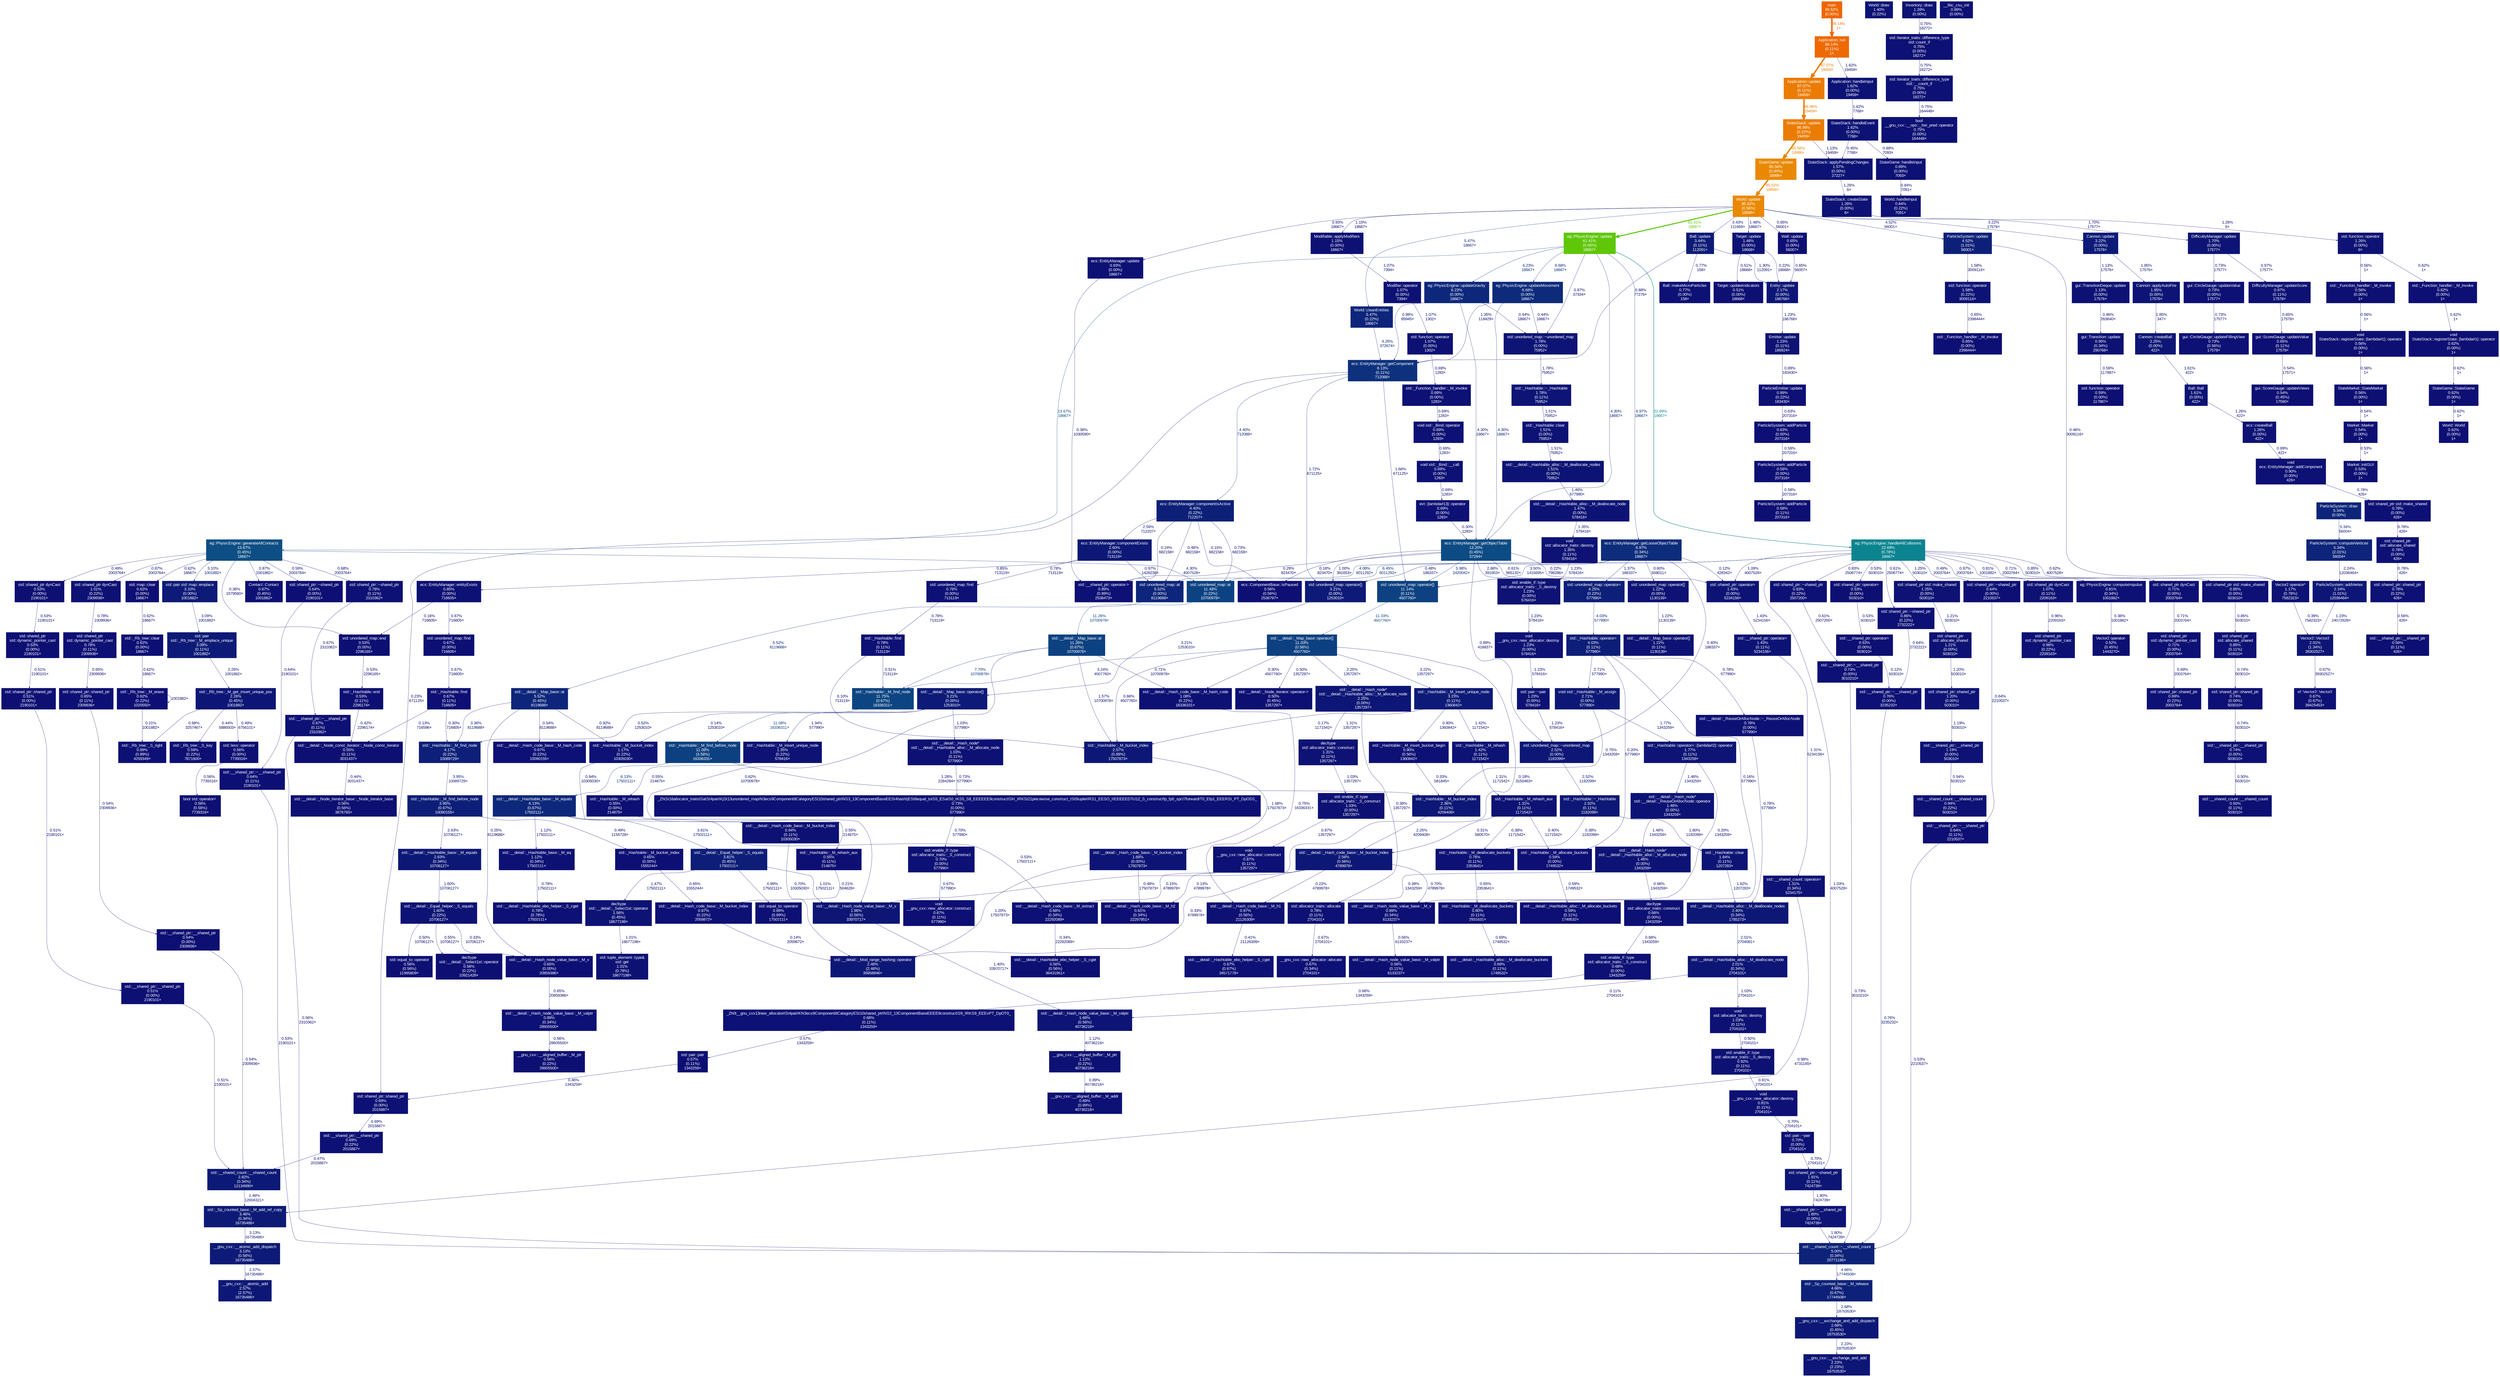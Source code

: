 digraph {
	graph [fontname=Arial, nodesep=0.125, ranksep=0.25];
	node [fontcolor=white, fontname=Arial, height=0, shape=box, style=filled, width=0];
	edge [fontname=Arial];
	1 [color="#ef6603", fontcolor="#ffffff", fontsize="10.00", label="main\n89.52%\n(0.00%)"];
	1 -> 2 [arrowsize="0.94", color="#ef6903", fontcolor="#ef6903", fontsize="10.00", label="89.14%\n1×", labeldistance="3.57", penwidth="3.57"];
	2 [color="#ef6903", fontcolor="#ffffff", fontsize="10.00", label="Application::run\n89.14%\n(0.11%)\n1×"];
	2 -> 3 [arrowsize="0.93", color="#eb7b03", fontcolor="#eb7b03", fontsize="10.00", label="87.07%\n19459×", labeldistance="3.48", penwidth="3.48"];
	2 -> 77 [arrowsize="0.35", color="#0d1375", fontcolor="#0d1375", fontsize="10.00", label="1.62%\n19459×", labeldistance="0.50", penwidth="0.50"];
	3 [color="#eb7b03", fontcolor="#ffffff", fontsize="10.00", label="Application::update\n87.07%\n(0.11%)\n19459×"];
	3 -> 4 [arrowsize="0.93", color="#eb7c03", fontcolor="#eb7c03", fontsize="10.00", label="86.96%\n19459×", labeldistance="3.48", penwidth="3.48"];
	4 [color="#eb7c03", fontcolor="#ffffff", fontsize="10.00", label="StateStack::update\n86.96%\n(0.22%)\n19459×"];
	4 -> 5 [arrowsize="0.92", color="#e98803", fontcolor="#e98803", fontsize="10.00", label="85.56%\n18996×", labeldistance="3.42", penwidth="3.42"];
	4 -> 83 [arrowsize="0.35", color="#0d1174", fontcolor="#0d1174", fontsize="10.00", label="1.13%\n19459×", labeldistance="0.50", penwidth="0.50"];
	5 [color="#e98803", fontcolor="#ffffff", fontsize="10.00", label="StateGame::update\n85.56%\n(0.00%)\n18996×"];
	5 -> 6 [arrowsize="0.92", color="#e98803", fontcolor="#e98803", fontsize="10.00", label="85.52%\n18996×", labeldistance="3.42", penwidth="3.42"];
	6 [color="#e98803", fontcolor="#ffffff", fontsize="10.00", label="World::update\n85.52%\n(0.56%)\n18996×"];
	6 -> 7 [arrowsize="0.78", color="#5fc608", fontcolor="#5fc608", fontsize="10.00", label="61.41%\n18667×", labeldistance="2.46", penwidth="2.46"];
	6 -> 24 [arrowsize="0.35", color="#0d257a", fontcolor="#0d257a", fontsize="10.00", label="5.47%\n18667×", labeldistance="0.50", penwidth="0.50"];
	6 -> 29 [arrowsize="0.35", color="#0d2079", fontcolor="#0d2079", fontsize="10.00", label="4.52%\n56001×", labeldistance="0.50", penwidth="0.50"];
	6 -> 37 [arrowsize="0.35", color="#0d1b77", fontcolor="#0d1b77", fontsize="10.00", label="3.43%\n111669×", labeldistance="0.50", penwidth="0.50"];
	6 -> 38 [arrowsize="0.35", color="#0d1a77", fontcolor="#0d1a77", fontsize="10.00", label="3.22%\n17576×", labeldistance="0.50", penwidth="0.50"];
	6 -> 73 [arrowsize="0.35", color="#0d1475", fontcolor="#0d1475", fontsize="10.00", label="1.70%\n17577×", labeldistance="0.50", penwidth="0.50"];
	6 -> 86 [arrowsize="0.35", color="#0d1375", fontcolor="#0d1375", fontsize="10.00", label="1.48%\n18667×", labeldistance="0.50", penwidth="0.50"];
	6 -> 118 [arrowsize="0.35", color="#0d1174", fontcolor="#0d1174", fontsize="10.00", label="1.15%\n18667×", labeldistance="0.50", penwidth="0.50"];
	6 -> 132 [arrowsize="0.35", color="#0d1174", fontcolor="#0d1174", fontsize="10.00", label="0.93%\n18667×", labeldistance="0.50", penwidth="0.50"];
	6 -> 198 [arrowsize="0.35", color="#0d0f74", fontcolor="#0d0f74", fontsize="10.00", label="0.65%\n56001×", labeldistance="0.50", penwidth="0.50"];
	7 [color="#5fc608", fontcolor="#ffffff", fontsize="10.00", label="eg::PhysicEngine::update\n61.41%\n(0.00%)\n18667×"];
	7 -> 8 [arrowsize="0.48", color="#0c8490", fontcolor="#0c8490", fontsize="10.00", label="22.69%\n18667×", labeldistance="0.91", penwidth="0.91"];
	7 -> 9 [arrowsize="0.37", color="#0d4e84", fontcolor="#0d4e84", fontsize="10.00", label="13.67%\n18667×", labeldistance="0.55", penwidth="0.55"];
	7 -> 10 [arrowsize="0.35", color="#0d1f78", fontcolor="#0d1f78", fontsize="10.00", label="4.30%\n18667×", labeldistance="0.50", penwidth="0.50"];
	7 -> 18 [arrowsize="0.35", color="#0d2c7c", fontcolor="#0d2c7c", fontsize="10.00", label="6.97%\n18667×", labeldistance="0.50", penwidth="0.50"];
	7 -> 19 [arrowsize="0.35", color="#0d2a7b", fontcolor="#0d2a7b", fontsize="10.00", label="6.68%\n18667×", labeldistance="0.50", penwidth="0.50"];
	7 -> 21 [arrowsize="0.35", color="#0d287b", fontcolor="#0d287b", fontsize="10.00", label="6.23%\n18667×", labeldistance="0.50", penwidth="0.50"];
	7 -> 72 [arrowsize="0.35", color="#0d1074", fontcolor="#0d1074", fontsize="10.00", label="0.87%\n37334×", labeldistance="0.50", penwidth="0.50"];
	8 [color="#0c8490", fontcolor="#ffffff", fontsize="10.00", label="eg::PhysicEngine::handleAllCollisions\n22.69%\n(0.78%)\n18667×"];
	8 -> 12 [arrowsize="0.35", color="#0d297b", fontcolor="#0d297b", fontsize="10.00", label="6.45%\n6011292×", labeldistance="0.50", penwidth="0.50"];
	8 -> 22 [arrowsize="0.35", color="#0d1e78", fontcolor="#0d1e78", fontsize="10.00", label="4.08%\n6011292×", labeldistance="0.50", penwidth="0.50"];
	8 -> 67 [arrowsize="0.35", color="#0d1174", fontcolor="#0d1174", fontsize="10.00", label="1.03%\n4007528×", labeldistance="0.50", penwidth="0.50"];
	8 -> 87 [arrowsize="0.35", color="#0d1174", fontcolor="#0d1174", fontsize="10.00", label="1.09%\n4007528×", labeldistance="0.50", penwidth="0.50"];
	8 -> 99 [arrowsize="0.35", color="#0d1274", fontcolor="#0d1274", fontsize="10.00", label="1.25%\n503010×", labeldistance="0.50", penwidth="0.50"];
	8 -> 117 [arrowsize="0.35", color="#0d0f74", fontcolor="#0d0f74", fontsize="10.00", label="0.62%\n4007528×", labeldistance="0.50", penwidth="0.50"];
	8 -> 128 [arrowsize="0.35", color="#0d1174", fontcolor="#0d1174", fontsize="10.00", label="0.97%\n2003764×", labeldistance="0.50", penwidth="0.50"];
	8 -> 148 [arrowsize="0.35", color="#0d1074", fontcolor="#0d1074", fontsize="10.00", label="0.85%\n503010×", labeldistance="0.50", penwidth="0.50"];
	8 -> 154 [arrowsize="0.35", color="#0d1074", fontcolor="#0d1074", fontsize="10.00", label="0.83%\n2506774×", labeldistance="0.50", penwidth="0.50"];
	8 -> 165 [arrowsize="0.35", color="#0d1074", fontcolor="#0d1074", fontsize="10.00", label="0.81%\n1001882×", labeldistance="0.50", penwidth="0.50"];
	8 -> 177 [arrowsize="0.35", color="#0d1074", fontcolor="#0d1074", fontsize="10.00", label="0.71%\n2003764×", labeldistance="0.50", penwidth="0.50"];
	8 -> 247 [arrowsize="0.35", color="#0d0f73", fontcolor="#0d0f73", fontsize="10.00", label="0.53%\n503010×", labeldistance="0.50", penwidth="0.50"];
	8 -> 477 [arrowsize="0.35", color="#0d0f74", fontcolor="#0d0f74", fontsize="10.00", label="0.61%\n2506774×", labeldistance="0.50", penwidth="0.50"];
	8 -> 2198 [arrowsize="0.35", color="#0d0f73", fontcolor="#0d0f73", fontsize="10.00", label="0.49%\n2003764×", labeldistance="0.50", penwidth="0.50"];
	9 [color="#0d4e84", fontcolor="#ffffff", fontsize="10.00", label="eg::PhysicEngine::generateAllContacts\n13.67%\n(0.45%)\n18667×"];
	9 -> 12 [arrowsize="0.35", color="#0d1f78", fontcolor="#0d1f78", fontsize="10.00", label="4.30%\n4007528×", labeldistance="0.50", penwidth="0.50"];
	9 -> 42 [arrowsize="0.35", color="#0d1a77", fontcolor="#0d1a77", fontsize="10.00", label="3.10%\n1001882×", labeldistance="0.50", penwidth="0.50"];
	9 -> 123 [arrowsize="0.35", color="#0d1074", fontcolor="#0d1074", fontsize="10.00", label="0.87%\n2003764×", labeldistance="0.50", penwidth="0.50"];
	9 -> 151 [arrowsize="0.35", color="#0d1074", fontcolor="#0d1074", fontsize="10.00", label="0.87%\n1001882×", labeldistance="0.50", penwidth="0.50"];
	9 -> 162 [arrowsize="0.35", color="#0d1074", fontcolor="#0d1074", fontsize="10.00", label="0.68%\n2003764×", labeldistance="0.50", penwidth="0.50"];
	9 -> 201 [arrowsize="0.35", color="#0d0f73", fontcolor="#0d0f73", fontsize="10.00", label="0.59%\n2003764×", labeldistance="0.50", penwidth="0.50"];
	9 -> 207 [arrowsize="0.35", color="#0d0f74", fontcolor="#0d0f74", fontsize="10.00", label="0.62%\n18667×", labeldistance="0.50", penwidth="0.50"];
	9 -> 246 [arrowsize="0.35", color="#0d0e73", fontcolor="#0d0e73", fontsize="10.00", label="0.36%\n1579560×", labeldistance="0.50", penwidth="0.50"];
	9 -> 249 [arrowsize="0.35", color="#0d0f73", fontcolor="#0d0f73", fontsize="10.00", label="0.49%\n2003764×", labeldistance="0.50", penwidth="0.50"];
	10 [color="#0d4b84", fontcolor="#ffffff", fontsize="10.00", label="ecs::EntityManager::getObjectTable\n13.20%\n(0.45%)\n57284×"];
	10 -> 15 [arrowsize="0.35", color="#0d277a", fontcolor="#0d277a", fontsize="10.00", label="5.98%\n2420042×", labeldistance="0.50", penwidth="0.50"];
	10 -> 32 [arrowsize="0.35", color="#0d1976", fontcolor="#0d1976", fontsize="10.00", label="2.88%\n391653×", labeldistance="0.50", penwidth="0.50"];
	10 -> 39 [arrowsize="0.35", color="#0d1174", fontcolor="#0d1174", fontsize="10.00", label="1.00%\n391653×", labeldistance="0.50", penwidth="0.50"];
	10 -> 55 [arrowsize="0.35", color="#0d1074", fontcolor="#0d1074", fontsize="10.00", label="0.89%\n416837×", labeldistance="0.50", penwidth="0.50"];
	10 -> 87 [arrowsize="0.35", color="#0d0e73", fontcolor="#0d0e73", fontsize="10.00", label="0.22%\n798286×", labeldistance="0.50", penwidth="0.50"];
	10 -> 102 [arrowsize="0.35", color="#0d0f74", fontcolor="#0d0f74", fontsize="10.00", label="0.61%\n565132×", labeldistance="0.50", penwidth="0.50"];
	10 -> 142 [arrowsize="0.35", color="#0d0e73", fontcolor="#0d0e73", fontsize="10.00", label="0.29%\n823470×", labeldistance="0.50", penwidth="0.50"];
	10 -> 231 [arrowsize="0.35", color="#0d0d73", fontcolor="#0d0d73", fontsize="10.00", label="0.18%\n823470×", labeldistance="0.50", penwidth="0.50"];
	11 [color="#0d4482", fontcolor="#ffffff", fontsize="10.00", label="std::_Hashtable::_M_find_node\n11.75%\n(0.67%)\n16336311×"];
	11 -> 14 [arrowsize="0.35", color="#0d4081", fontcolor="#0d4081", fontsize="10.00", label="11.08%\n16336311×", labeldistance="0.50", penwidth="0.50"];
	12 [color="#0d4282", fontcolor="#ffffff", fontsize="10.00", label="std::unordered_map::at\n11.49%\n(0.22%)\n10700978×"];
	12 -> 13 [arrowsize="0.35", color="#0d4181", fontcolor="#0d4181", fontsize="10.00", label="11.26%\n10700978×", labeldistance="0.50", penwidth="0.50"];
	13 [color="#0d4181", fontcolor="#ffffff", fontsize="10.00", label="std::__detail::_Map_base::at\n11.26%\n(0.67%)\n10700978×"];
	13 -> 11 [arrowsize="0.35", color="#0d2f7d", fontcolor="#0d2f7d", fontsize="10.00", label="7.70%\n10700978×", labeldistance="0.50", penwidth="0.50"];
	13 -> 48 [arrowsize="0.35", color="#0d1375", fontcolor="#0d1375", fontsize="10.00", label="1.57%\n10700978×", labeldistance="0.50", penwidth="0.50"];
	13 -> 65 [arrowsize="0.35", color="#0d0f74", fontcolor="#0d0f74", fontsize="10.00", label="0.62%\n10700978×", labeldistance="0.50", penwidth="0.50"];
	13 -> 127 [arrowsize="0.35", color="#0d1074", fontcolor="#0d1074", fontsize="10.00", label="0.71%\n10700978×", labeldistance="0.50", penwidth="0.50"];
	14 [color="#0d4081", fontcolor="#ffffff", fontsize="10.00", label="std::_Hashtable::_M_find_before_node\n11.08%\n(3.58%)\n16336331×"];
	14 -> 20 [arrowsize="0.35", color="#0d287b", fontcolor="#0d287b", fontsize="10.00", label="6.13%\n17502111×", labeldistance="0.50", penwidth="0.50"];
	14 -> 57 [arrowsize="0.35", color="#0d1274", fontcolor="#0d1274", fontsize="10.00", label="1.28%\n2284284×", labeldistance="0.50", penwidth="0.50"];
	15 [color="#0d4181", fontcolor="#ffffff", fontsize="10.00", label="std::unordered_map::operator[]\n11.14%\n(0.11%)\n4507760×"];
	15 -> 16 [arrowsize="0.35", color="#0d4081", fontcolor="#0d4081", fontsize="10.00", label="11.03%\n4507760×", labeldistance="0.50", penwidth="0.50"];
	16 [color="#0d4081", fontcolor="#ffffff", fontsize="10.00", label="std::__detail::_Map_base::operator[]\n11.03%\n(0.56%)\n4507760×"];
	16 -> 11 [arrowsize="0.35", color="#0d1b77", fontcolor="#0d1b77", fontsize="10.00", label="3.24%\n4507760×", labeldistance="0.50", penwidth="0.50"];
	16 -> 41 [arrowsize="0.35", color="#0d1a77", fontcolor="#0d1a77", fontsize="10.00", label="3.22%\n1357297×", labeldistance="0.50", penwidth="0.50"];
	16 -> 48 [arrowsize="0.35", color="#0d0f74", fontcolor="#0d0f74", fontsize="10.00", label="0.66%\n4507760×", labeldistance="0.50", penwidth="0.50"];
	16 -> 61 [arrowsize="0.35", color="#0d1676", fontcolor="#0d1676", fontsize="10.00", label="2.25%\n1357297×", labeldistance="0.50", penwidth="0.50"];
	16 -> 65 [arrowsize="0.35", color="#0d0d73", fontcolor="#0d0d73", fontsize="10.00", label="0.18%\n3150463×", labeldistance="0.50", penwidth="0.50"];
	16 -> 127 [arrowsize="0.35", color="#0d0e73", fontcolor="#0d0e73", fontsize="10.00", label="0.30%\n4507760×", labeldistance="0.50", penwidth="0.50"];
	16 -> 255 [arrowsize="0.35", color="#0d0f73", fontcolor="#0d0f73", fontsize="10.00", label="0.50%\n1357297×", labeldistance="0.50", penwidth="0.50"];
	17 [color="#0d317d", fontcolor="#ffffff", fontsize="10.00", label="ecs::EntityManager::getComponent\n8.13%\n(0.11%)\n712088×"];
	17 -> 15 [arrowsize="0.35", color="#0d1475", fontcolor="#0d1475", fontsize="10.00", label="1.66%\n671125×", labeldistance="0.50", penwidth="0.50"];
	17 -> 28 [arrowsize="0.35", color="#0d2078", fontcolor="#0d2078", fontsize="10.00", label="4.40%\n712088×", labeldistance="0.50", penwidth="0.50"];
	17 -> 39 [arrowsize="0.35", color="#0d1475", fontcolor="#0d1475", fontsize="10.00", label="1.72%\n671125×", labeldistance="0.50", penwidth="0.50"];
	17 -> 180 [arrowsize="0.35", color="#0d0e73", fontcolor="#0d0e73", fontsize="10.00", label="0.23%\n671125×", labeldistance="0.50", penwidth="0.50"];
	18 [color="#0d2c7c", fontcolor="#ffffff", fontsize="10.00", label="ecs::EntityManager::getLooseObjectTable\n6.97%\n(0.34%)\n18667×"];
	18 -> 15 [arrowsize="0.35", color="#0d1c77", fontcolor="#0d1c77", fontsize="10.00", label="3.50%\n1415695×", labeldistance="0.50", penwidth="0.50"];
	18 -> 32 [arrowsize="0.35", color="#0d1275", fontcolor="#0d1275", fontsize="10.00", label="1.37%\n186337×", labeldistance="0.50", penwidth="0.50"];
	18 -> 39 [arrowsize="0.35", color="#0d0f73", fontcolor="#0d0f73", fontsize="10.00", label="0.48%\n186337×", labeldistance="0.50", penwidth="0.50"];
	18 -> 55 [arrowsize="0.35", color="#0d0e73", fontcolor="#0d0e73", fontsize="10.00", label="0.40%\n186337×", labeldistance="0.50", penwidth="0.50"];
	18 -> 87 [arrowsize="0.35", color="#0d0d73", fontcolor="#0d0d73", fontsize="10.00", label="0.12%\n428342×", labeldistance="0.50", penwidth="0.50"];
	18 -> 102 [arrowsize="0.35", color="#0d0f74", fontcolor="#0d0f74", fontsize="10.00", label="0.60%\n559011×", labeldistance="0.50", penwidth="0.50"];
	19 [color="#0d2a7b", fontcolor="#ffffff", fontsize="10.00", label="eg::PhysicEngine::updateMovement\n6.68%\n(0.00%)\n18667×"];
	19 -> 10 [arrowsize="0.35", color="#0d1f78", fontcolor="#0d1f78", fontsize="10.00", label="4.30%\n18667×", labeldistance="0.50", penwidth="0.50"];
	19 -> 17 [arrowsize="0.35", color="#0d1274", fontcolor="#0d1274", fontsize="10.00", label="1.35%\n118429×", labeldistance="0.50", penwidth="0.50"];
	19 -> 72 [arrowsize="0.35", color="#0d0f73", fontcolor="#0d0f73", fontsize="10.00", label="0.44%\n18667×", labeldistance="0.50", penwidth="0.50"];
	20 [color="#0d287b", fontcolor="#ffffff", fontsize="10.00", label="std::__detail::_Hashtable_base::_M_equals\n6.13%\n(0.67%)\n17502111×"];
	20 -> 34 [arrowsize="0.35", color="#0d1d78", fontcolor="#0d1d78", fontsize="10.00", label="3.81%\n17502111×", labeldistance="0.50", penwidth="0.50"];
	20 -> 115 [arrowsize="0.35", color="#0d1174", fontcolor="#0d1174", fontsize="10.00", label="1.12%\n17502111×", labeldistance="0.50", penwidth="0.50"];
	20 -> 204 [arrowsize="0.35", color="#0d0f73", fontcolor="#0d0f73", fontsize="10.00", label="0.53%\n17502111×", labeldistance="0.50", penwidth="0.50"];
	21 [color="#0d287b", fontcolor="#ffffff", fontsize="10.00", label="eg::PhysicEngine::updateGravity\n6.23%\n(0.00%)\n18667×"];
	21 -> 10 [arrowsize="0.35", color="#0d1f78", fontcolor="#0d1f78", fontsize="10.00", label="4.30%\n18667×", labeldistance="0.50", penwidth="0.50"];
	21 -> 17 [arrowsize="0.35", color="#0d1174", fontcolor="#0d1174", fontsize="10.00", label="0.98%\n85945×", labeldistance="0.50", penwidth="0.50"];
	21 -> 72 [arrowsize="0.35", color="#0d0f73", fontcolor="#0d0f73", fontsize="10.00", label="0.44%\n18667×", labeldistance="0.50", penwidth="0.50"];
	22 [color="#0d257a", fontcolor="#ffffff", fontsize="10.00", label="std::unordered_map::at\n5.52%\n(0.00%)\n8119688×"];
	22 -> 23 [arrowsize="0.35", color="#0d257a", fontcolor="#0d257a", fontsize="10.00", label="5.52%\n8119688×", labeldistance="0.50", penwidth="0.50"];
	23 [color="#0d257a", fontcolor="#ffffff", fontsize="10.00", label="std::__detail::_Map_base::at\n5.52%\n(0.45%)\n8119688×"];
	23 -> 31 [arrowsize="0.35", color="#0d1b77", fontcolor="#0d1b77", fontsize="10.00", label="3.36%\n8119688×", labeldistance="0.50", penwidth="0.50"];
	23 -> 113 [arrowsize="0.35", color="#0d1174", fontcolor="#0d1174", fontsize="10.00", label="0.92%\n8119688×", labeldistance="0.50", penwidth="0.50"];
	23 -> 194 [arrowsize="0.35", color="#0d0f73", fontcolor="#0d0f73", fontsize="10.00", label="0.54%\n8119688×", labeldistance="0.50", penwidth="0.50"];
	23 -> 195 [arrowsize="0.35", color="#0d0e73", fontcolor="#0d0e73", fontsize="10.00", label="0.25%\n8119688×", labeldistance="0.50", penwidth="0.50"];
	24 [color="#0d257a", fontcolor="#ffffff", fontsize="10.00", label="World::cleanEntities\n5.47%\n(0.22%)\n18667×"];
	24 -> 17 [arrowsize="0.35", color="#0d1f78", fontcolor="#0d1f78", fontsize="10.00", label="4.25%\n372674×", labeldistance="0.50", penwidth="0.50"];
	25 [color="#0d247a", fontcolor="#ffffff", fontsize="10.00", label="ParticleSystem::computeVertices\n5.34%\n(2.01%)\n56004×"];
	25 -> 62 [arrowsize="0.35", color="#0d1676", fontcolor="#0d1676", fontsize="10.00", label="2.24%\n12036464×", labeldistance="0.50", penwidth="0.50"];
	26 [color="#0d247a", fontcolor="#ffffff", fontsize="10.00", label="ParticleSystem::draw\n5.34%\n(0.00%)"];
	26 -> 25 [arrowsize="0.35", color="#0d247a", fontcolor="#0d247a", fontsize="10.00", label="5.34%\n56004×", labeldistance="0.50", penwidth="0.50"];
	28 [color="#0d2078", fontcolor="#ffffff", fontsize="10.00", label="ecs::EntityManager::componentIsActive\n4.40%\n(0.22%)\n712207×"];
	28 -> 12 [arrowsize="0.35", color="#0d1074", fontcolor="#0d1074", fontsize="10.00", label="0.73%\n682158×", labeldistance="0.50", penwidth="0.50"];
	28 -> 22 [arrowsize="0.35", color="#0d0f73", fontcolor="#0d0f73", fontsize="10.00", label="0.46%\n682158×", labeldistance="0.50", penwidth="0.50"];
	28 -> 50 [arrowsize="0.35", color="#0d1876", fontcolor="#0d1876", fontsize="10.00", label="2.59%\n712207×", labeldistance="0.50", penwidth="0.50"];
	28 -> 142 [arrowsize="0.35", color="#0d0e73", fontcolor="#0d0e73", fontsize="10.00", label="0.24%\n682158×", labeldistance="0.50", penwidth="0.50"];
	28 -> 231 [arrowsize="0.35", color="#0d0d73", fontcolor="#0d0d73", fontsize="10.00", label="0.15%\n682158×", labeldistance="0.50", penwidth="0.50"];
	29 [color="#0d2079", fontcolor="#ffffff", fontsize="10.00", label="ParticleSystem::update\n4.52%\n(1.01%)\n56001×"];
	29 -> 81 [arrowsize="0.35", color="#0d1375", fontcolor="#0d1375", fontsize="10.00", label="1.58%\n3009116×", labeldistance="0.50", penwidth="0.50"];
	29 -> 117 [arrowsize="0.35", color="#0d0f73", fontcolor="#0d0f73", fontsize="10.00", label="0.46%\n3009116×", labeldistance="0.50", penwidth="0.50"];
	30 [color="#0d2179", fontcolor="#ffffff", fontsize="10.00", label="std::_Sp_counted_base::_M_release\n4.66%\n(0.67%)\n17744508×"];
	30 -> 46 [arrowsize="0.35", color="#0d1876", fontcolor="#0d1876", fontsize="10.00", label="2.68%\n18753530×", labeldistance="0.50", penwidth="0.50"];
	31 [color="#0d1f78", fontcolor="#ffffff", fontsize="10.00", label="std::_Hashtable::_M_find_node\n4.17%\n(0.22%)\n10089729×"];
	31 -> 33 [arrowsize="0.35", color="#0d1e78", fontcolor="#0d1e78", fontsize="10.00", label="3.95%\n10089729×", labeldistance="0.50", penwidth="0.50"];
	32 [color="#0d1f78", fontcolor="#ffffff", fontsize="10.00", label="std::unordered_map::operator=\n4.25%\n(0.22%)\n577990×"];
	32 -> 35 [arrowsize="0.35", color="#0d1e78", fontcolor="#0d1e78", fontsize="10.00", label="4.03%\n577990×", labeldistance="0.50", penwidth="0.50"];
	33 [color="#0d1e78", fontcolor="#ffffff", fontsize="10.00", label="std::_Hashtable::_M_find_before_node\n3.95%\n(0.67%)\n10090155×"];
	33 -> 47 [arrowsize="0.35", color="#0d1876", fontcolor="#0d1876", fontsize="10.00", label="2.63%\n10706127×", labeldistance="0.50", penwidth="0.50"];
	33 -> 196 [arrowsize="0.35", color="#0d0f73", fontcolor="#0d0f73", fontsize="10.00", label="0.49%\n1155728×", labeldistance="0.50", penwidth="0.50"];
	34 [color="#0d1d78", fontcolor="#ffffff", fontsize="10.00", label="std::__detail::_Equal_helper::_S_equals\n3.81%\n(0.45%)\n17502111×"];
	34 -> 65 [arrowsize="0.35", color="#0d1174", fontcolor="#0d1174", fontsize="10.00", label="1.01%\n17502111×", labeldistance="0.50", penwidth="0.50"];
	34 -> 79 [arrowsize="0.35", color="#0d1375", fontcolor="#0d1375", fontsize="10.00", label="1.47%\n17502111×", labeldistance="0.50", penwidth="0.50"];
	34 -> 138 [arrowsize="0.35", color="#0d1074", fontcolor="#0d1074", fontsize="10.00", label="0.89%\n17502111×", labeldistance="0.50", penwidth="0.50"];
	35 [color="#0d1e78", fontcolor="#ffffff", fontsize="10.00", label="std::_Hashtable::operator=\n4.03%\n(0.11%)\n577990×"];
	35 -> 51 [arrowsize="0.35", color="#0d1876", fontcolor="#0d1876", fontsize="10.00", label="2.71%\n577990×", labeldistance="0.50", penwidth="0.50"];
	35 -> 166 [arrowsize="0.35", color="#0d1074", fontcolor="#0d1074", fontsize="10.00", label="0.78%\n577990×", labeldistance="0.50", penwidth="0.50"];
	35 -> 199 [arrowsize="0.35", color="#0d0d73", fontcolor="#0d0d73", fontsize="10.00", label="0.16%\n577990×", labeldistance="0.50", penwidth="0.50"];
	35 -> 235 [arrowsize="0.35", color="#0d0e73", fontcolor="#0d0e73", fontsize="10.00", label="0.20%\n577990×", labeldistance="0.50", penwidth="0.50"];
	36 [color="#0d1b77", fontcolor="#ffffff", fontsize="10.00", label="std::_Sp_counted_base::_M_add_ref_copy\n3.46%\n(0.34%)\n16735486×"];
	36 -> 44 [arrowsize="0.35", color="#0d1a77", fontcolor="#0d1a77", fontsize="10.00", label="3.13%\n16735486×", labeldistance="0.50", penwidth="0.50"];
	37 [color="#0d1b77", fontcolor="#ffffff", fontsize="10.00", label="Ball::update\n3.44%\n(0.11%)\n112091×"];
	37 -> 17 [arrowsize="0.35", color="#0d1074", fontcolor="#0d1074", fontsize="10.00", label="0.88%\n77276×", labeldistance="0.50", penwidth="0.50"];
	37 -> 63 [arrowsize="0.35", color="#0d1274", fontcolor="#0d1274", fontsize="10.00", label="1.30%\n112091×", labeldistance="0.50", penwidth="0.50"];
	37 -> 172 [arrowsize="0.35", color="#0d1074", fontcolor="#0d1074", fontsize="10.00", label="0.77%\n158×", labeldistance="0.50", penwidth="0.50"];
	38 [color="#0d1a77", fontcolor="#ffffff", fontsize="10.00", label="Cannon::update\n3.22%\n(0.00%)\n17576×"];
	38 -> 68 [arrowsize="0.35", color="#0d1475", fontcolor="#0d1475", fontsize="10.00", label="1.85%\n17576×", labeldistance="0.50", penwidth="0.50"];
	38 -> 114 [arrowsize="0.35", color="#0d1174", fontcolor="#0d1174", fontsize="10.00", label="1.13%\n17576×", labeldistance="0.50", penwidth="0.50"];
	39 [color="#0d1a77", fontcolor="#ffffff", fontsize="10.00", label="std::unordered_map::operator[]\n3.21%\n(0.00%)\n1253010×"];
	39 -> 40 [arrowsize="0.35", color="#0d1a77", fontcolor="#0d1a77", fontsize="10.00", label="3.21%\n1253010×", labeldistance="0.50", penwidth="0.50"];
	40 [color="#0d1a77", fontcolor="#ffffff", fontsize="10.00", label="std::__detail::_Map_base::operator[]\n3.21%\n(0.00%)\n1253010×"];
	40 -> 31 [arrowsize="0.35", color="#0d0f73", fontcolor="#0d0f73", fontsize="10.00", label="0.52%\n1253010×", labeldistance="0.50", penwidth="0.50"];
	40 -> 96 [arrowsize="0.35", color="#0d1274", fontcolor="#0d1274", fontsize="10.00", label="1.34%\n577990×", labeldistance="0.50", penwidth="0.50"];
	40 -> 113 [arrowsize="0.35", color="#0d0d73", fontcolor="#0d0d73", fontsize="10.00", label="0.14%\n1253010×", labeldistance="0.50", penwidth="0.50"];
	40 -> 120 [arrowsize="0.35", color="#0d1174", fontcolor="#0d1174", fontsize="10.00", label="1.03%\n577990×", labeldistance="0.50", penwidth="0.50"];
	41 [color="#0d1a77", fontcolor="#ffffff", fontsize="10.00", label="std::_Hashtable::_M_insert_unique_node\n3.23%\n(0.11%)\n1360842×"];
	41 -> 48 [arrowsize="0.35", color="#0d0d73", fontcolor="#0d0d73", fontsize="10.00", label="0.17%\n1171542×", labeldistance="0.50", penwidth="0.50"];
	41 -> 93 [arrowsize="0.35", color="#0d1375", fontcolor="#0d1375", fontsize="10.00", label="1.42%\n1171542×", labeldistance="0.50", penwidth="0.50"];
	41 -> 143 [arrowsize="0.35", color="#0d1074", fontcolor="#0d1074", fontsize="10.00", label="0.90%\n1360842×", labeldistance="0.50", penwidth="0.50"];
	42 [color="#0d1a77", fontcolor="#ffffff", fontsize="10.00", label="std::pair std::map::emplace\n3.10%\n(0.00%)\n1001882×"];
	42 -> 43 [arrowsize="0.35", color="#0d1a77", fontcolor="#0d1a77", fontsize="10.00", label="3.09%\n1001882×", labeldistance="0.50", penwidth="0.50"];
	43 [color="#0d1a77", fontcolor="#ffffff", fontsize="10.00", label="std::pair\nstd::_Rb_tree::_M_emplace_unique\n3.09%\n(0.11%)\n1001882×"];
	43 -> 58 [arrowsize="0.35", color="#0d1676", fontcolor="#0d1676", fontsize="10.00", label="2.26%\n1001882×", labeldistance="0.50", penwidth="0.50"];
	44 [color="#0d1a77", fontcolor="#ffffff", fontsize="10.00", label="__gnu_cxx::__atomic_add_dispatch\n3.13%\n(0.56%)\n16735486×"];
	44 -> 49 [arrowsize="0.35", color="#0d1876", fontcolor="#0d1876", fontsize="10.00", label="2.57%\n16735486×", labeldistance="0.50", penwidth="0.50"];
	45 [color="#0d1976", fontcolor="#ffffff", fontsize="10.00", label="std::__shared_count::__shared_count\n2.82%\n(0.34%)\n12134990×"];
	45 -> 36 [arrowsize="0.35", color="#0d1776", fontcolor="#0d1776", fontsize="10.00", label="2.48%\n12004321×", labeldistance="0.50", penwidth="0.50"];
	46 [color="#0d1876", fontcolor="#ffffff", fontsize="10.00", label="__gnu_cxx::__exchange_and_add_dispatch\n2.68%\n(0.45%)\n18753530×"];
	46 -> 59 [arrowsize="0.35", color="#0d1676", fontcolor="#0d1676", fontsize="10.00", label="2.23%\n18753530×", labeldistance="0.50", penwidth="0.50"];
	47 [color="#0d1876", fontcolor="#ffffff", fontsize="10.00", label="std::__detail::_Hashtable_base::_M_equals\n2.63%\n(0.34%)\n10706127×"];
	47 -> 80 [arrowsize="0.35", color="#0d1375", fontcolor="#0d1375", fontsize="10.00", label="1.60%\n10706127×", labeldistance="0.50", penwidth="0.50"];
	48 [color="#0d1876", fontcolor="#ffffff", fontsize="10.00", label="std::_Hashtable::_M_bucket_index\n2.57%\n(0.89%)\n17507873×"];
	48 -> 74 [arrowsize="0.35", color="#0d1475", fontcolor="#0d1475", fontsize="10.00", label="1.68%\n17507873×", labeldistance="0.50", penwidth="0.50"];
	49 [color="#0d1876", fontcolor="#ffffff", fontsize="10.00", label="__gnu_cxx::__atomic_add\n2.57%\n(2.57%)\n16735486×"];
	50 [color="#0d1876", fontcolor="#ffffff", fontsize="10.00", label="ecs::EntityManager::componentExists\n2.60%\n(0.00%)\n713119×"];
	50 -> 22 [arrowsize="0.35", color="#0d1174", fontcolor="#0d1174", fontsize="10.00", label="0.97%\n1426238×", labeldistance="0.50", penwidth="0.50"];
	50 -> 150 [arrowsize="0.35", color="#0d1074", fontcolor="#0d1074", fontsize="10.00", label="0.85%\n713119×", labeldistance="0.50", penwidth="0.50"];
	50 -> 164 [arrowsize="0.35", color="#0d1074", fontcolor="#0d1074", fontsize="10.00", label="0.78%\n713119×", labeldistance="0.50", penwidth="0.50"];
	51 [color="#0d1876", fontcolor="#ffffff", fontsize="10.00", label="void std::_Hashtable::_M_assign\n2.71%\n(0.00%)\n577990×"];
	51 -> 57 [arrowsize="0.35", color="#0d1074", fontcolor="#0d1074", fontsize="10.00", label="0.75%\n1343259×", labeldistance="0.50", penwidth="0.50"];
	51 -> 76 [arrowsize="0.35", color="#0d1475", fontcolor="#0d1475", fontsize="10.00", label="1.77%\n1343259×", labeldistance="0.50", penwidth="0.50"];
	52 [color="#0d1876", fontcolor="#ffffff", fontsize="10.00", label="std::__detail::_Hash_code_base::_M_bucket_index\n2.56%\n(0.56%)\n4789978×"];
	52 -> 53 [arrowsize="0.35", color="#0d0e73", fontcolor="#0d0e73", fontsize="10.00", label="0.33%\n4789978×", labeldistance="0.50", penwidth="0.50"];
	52 -> 133 [arrowsize="0.35", color="#0d0e73", fontcolor="#0d0e73", fontsize="10.00", label="0.22%\n4789978×", labeldistance="0.50", penwidth="0.50"];
	52 -> 140 [arrowsize="0.35", color="#0d1074", fontcolor="#0d1074", fontsize="10.00", label="0.70%\n4789978×", labeldistance="0.50", penwidth="0.50"];
	52 -> 204 [arrowsize="0.35", color="#0d0d73", fontcolor="#0d0d73", fontsize="10.00", label="0.15%\n4789978×", labeldistance="0.50", penwidth="0.50"];
	52 -> 211 [arrowsize="0.35", color="#0d0d73", fontcolor="#0d0d73", fontsize="10.00", label="0.13%\n4789978×", labeldistance="0.50", penwidth="0.50"];
	53 [color="#0d1776", fontcolor="#ffffff", fontsize="10.00", label="std::__detail::_Mod_range_hashing::operator\n2.46%\n(2.46%)\n35958846×"];
	54 [color="#0d1776", fontcolor="#ffffff", fontsize="10.00", label="std::_Hashtable::~_Hashtable\n2.52%\n(0.11%)\n1182099×"];
	54 -> 69 [arrowsize="0.35", color="#0d1475", fontcolor="#0d1475", fontsize="10.00", label="1.80%\n1182099×", labeldistance="0.50", penwidth="0.50"];
	54 -> 203 [arrowsize="0.35", color="#0d0e73", fontcolor="#0d0e73", fontsize="10.00", label="0.38%\n1182099×", labeldistance="0.50", penwidth="0.50"];
	55 [color="#0d1776", fontcolor="#ffffff", fontsize="10.00", label="std::unordered_map::~unordered_map\n2.52%\n(0.00%)\n1182099×"];
	55 -> 54 [arrowsize="0.35", color="#0d1776", fontcolor="#0d1776", fontsize="10.00", label="2.52%\n1182099×", labeldistance="0.50", penwidth="0.50"];
	56 [color="#0d1776", fontcolor="#ffffff", fontsize="10.00", label="std::__detail::_Hashtable_alloc::_M_deallocate_nodes\n2.40%\n(0.34%)\n1785273×"];
	56 -> 64 [arrowsize="0.35", color="#0d1575", fontcolor="#0d1575", fontsize="10.00", label="2.01%\n2704081×", labeldistance="0.50", penwidth="0.50"];
	57 [color="#0d1776", fontcolor="#ffffff", fontsize="10.00", label="std::_Hashtable::_M_bucket_index\n2.36%\n(0.11%)\n4209408×"];
	57 -> 52 [arrowsize="0.35", color="#0d1676", fontcolor="#0d1676", fontsize="10.00", label="2.25%\n4209408×", labeldistance="0.50", penwidth="0.50"];
	58 [color="#0d1676", fontcolor="#ffffff", fontsize="10.00", label="std::_Rb_tree::_M_get_insert_unique_pos\n2.26%\n(0.45%)\n1001882×"];
	58 -> 141 [arrowsize="0.35", color="#0d1074", fontcolor="#0d1074", fontsize="10.00", label="0.68%\n3257467×", labeldistance="0.50", penwidth="0.50"];
	58 -> 215 [arrowsize="0.35", color="#0d0f73", fontcolor="#0d0f73", fontsize="10.00", label="0.44%\n5886503×", labeldistance="0.50", penwidth="0.50"];
	58 -> 226 [arrowsize="0.35", color="#0d0f73", fontcolor="#0d0f73", fontsize="10.00", label="0.49%\n6756101×", labeldistance="0.50", penwidth="0.50"];
	59 [color="#0d1676", fontcolor="#ffffff", fontsize="10.00", label="__gnu_cxx::__exchange_and_add\n2.23%\n(2.23%)\n18753530×"];
	60 [color="#0d1676", fontcolor="#ffffff", fontsize="10.00", label="Cannon::createBall\n2.25%\n(0.00%)\n422×"];
	60 -> 82 [arrowsize="0.35", color="#0d1375", fontcolor="#0d1375", fontsize="10.00", label="1.61%\n422×", labeldistance="0.50", penwidth="0.50"];
	61 [color="#0d1676", fontcolor="#ffffff", fontsize="10.00", label="std::__detail::_Hash_node*\nstd::__detail::_Hashtable_alloc::_M_allocate_node\n2.25%\n(0.00%)\n1357297×"];
	61 -> 97 [arrowsize="0.35", color="#0d1274", fontcolor="#0d1274", fontsize="10.00", label="1.31%\n1357297×", labeldistance="0.50", penwidth="0.50"];
	61 -> 160 [arrowsize="0.35", color="#0d0e73", fontcolor="#0d0e73", fontsize="10.00", label="0.39%\n1357297×", labeldistance="0.50", penwidth="0.50"];
	62 [color="#0d1676", fontcolor="#ffffff", fontsize="10.00", label="ParticleSystem::addVertex\n2.24%\n(1.01%)\n12036464×"];
	62 -> 66 [arrowsize="0.35", color="#0d1274", fontcolor="#0d1274", fontsize="10.00", label="1.23%\n24072928×", labeldistance="0.50", penwidth="0.50"];
	63 [color="#0d1676", fontcolor="#ffffff", fontsize="10.00", label="Entity::update\n2.17%\n(0.00%)\n186766×"];
	63 -> 101 [arrowsize="0.35", color="#0d1274", fontcolor="#0d1274", fontsize="10.00", label="1.23%\n186766×", labeldistance="0.50", penwidth="0.50"];
	64 [color="#0d1575", fontcolor="#ffffff", fontsize="10.00", label="std::__detail::_Hashtable_alloc::_M_deallocate_node\n2.01%\n(0.34%)\n2704101×"];
	64 -> 75 [arrowsize="0.35", color="#0d0d73", fontcolor="#0d0d73", fontsize="10.00", label="0.11%\n2704101×", labeldistance="0.50", penwidth="0.50"];
	64 -> 119 [arrowsize="0.35", color="#0d1174", fontcolor="#0d1174", fontsize="10.00", label="1.03%\n2704101×", labeldistance="0.50", penwidth="0.50"];
	65 [color="#0d1575", fontcolor="#ffffff", fontsize="10.00", label="std::__detail::_Hash_node_value_base::_M_v\n1.96%\n(0.56%)\n33970717×"];
	65 -> 75 [arrowsize="0.35", color="#0d1375", fontcolor="#0d1375", fontsize="10.00", label="1.40%\n33970717×", labeldistance="0.50", penwidth="0.50"];
	66 [color="#0d1575", fontcolor="#ffffff", fontsize="10.00", label="Vector2::Vector2\n2.01%\n(1.34%)\n39302527×"];
	66 -> 210 [arrowsize="0.35", color="#0d0f74", fontcolor="#0d0f74", fontsize="10.00", label="0.67%\n39302527×", labeldistance="0.50", penwidth="0.50"];
	67 [color="#0d1575", fontcolor="#ffffff", fontsize="10.00", label="std::shared_ptr::~shared_ptr\n1.91%\n(0.11%)\n7424739×"];
	67 -> 70 [arrowsize="0.35", color="#0d1475", fontcolor="#0d1475", fontsize="10.00", label="1.80%\n7424739×", labeldistance="0.50", penwidth="0.50"];
	68 [color="#0d1475", fontcolor="#ffffff", fontsize="10.00", label="Cannon::applyAutoFire\n1.85%\n(0.00%)\n17576×"];
	68 -> 60 [arrowsize="0.35", color="#0d1475", fontcolor="#0d1475", fontsize="10.00", label="1.85%\n347×", labeldistance="0.50", penwidth="0.50"];
	69 [color="#0d1475", fontcolor="#ffffff", fontsize="10.00", label="std::_Hashtable::clear\n1.84%\n(0.11%)\n1207283×"];
	69 -> 56 [arrowsize="0.35", color="#0d1475", fontcolor="#0d1475", fontsize="10.00", label="1.62%\n1207283×", labeldistance="0.50", penwidth="0.50"];
	70 [color="#0d1475", fontcolor="#ffffff", fontsize="10.00", label="std::__shared_ptr::~__shared_ptr\n1.80%\n(0.00%)\n7424739×"];
	70 -> 367 [arrowsize="0.35", color="#0d1475", fontcolor="#0d1475", fontsize="10.00", label="1.80%\n7424739×", labeldistance="0.50", penwidth="0.50"];
	71 [color="#0d1475", fontcolor="#ffffff", fontsize="10.00", label="std::_Hashtable::~_Hashtable\n1.78%\n(0.11%)\n75952×"];
	71 -> 84 [arrowsize="0.35", color="#0d1375", fontcolor="#0d1375", fontsize="10.00", label="1.51%\n75952×", labeldistance="0.50", penwidth="0.50"];
	72 [color="#0d1475", fontcolor="#ffffff", fontsize="10.00", label="std::unordered_map::~unordered_map\n1.78%\n(0.00%)\n75952×"];
	72 -> 71 [arrowsize="0.35", color="#0d1475", fontcolor="#0d1475", fontsize="10.00", label="1.78%\n75952×", labeldistance="0.50", penwidth="0.50"];
	73 [color="#0d1475", fontcolor="#ffffff", fontsize="10.00", label="DifficultyManager::update\n1.70%\n(0.00%)\n17577×"];
	73 -> 126 [arrowsize="0.35", color="#0d1174", fontcolor="#0d1174", fontsize="10.00", label="0.97%\n17577×", labeldistance="0.50", penwidth="0.50"];
	73 -> 174 [arrowsize="0.35", color="#0d1074", fontcolor="#0d1074", fontsize="10.00", label="0.73%\n17577×", labeldistance="0.50", penwidth="0.50"];
	74 [color="#0d1475", fontcolor="#ffffff", fontsize="10.00", label="std::__detail::_Hash_code_base::_M_bucket_index\n1.68%\n(0.00%)\n17507873×"];
	74 -> 53 [arrowsize="0.35", color="#0d1274", fontcolor="#0d1274", fontsize="10.00", label="1.20%\n17507873×", labeldistance="0.50", penwidth="0.50"];
	74 -> 211 [arrowsize="0.35", color="#0d0f73", fontcolor="#0d0f73", fontsize="10.00", label="0.48%\n17507873×", labeldistance="0.50", penwidth="0.50"];
	75 [color="#0d1475", fontcolor="#ffffff", fontsize="10.00", label="std::__detail::_Hash_node_value_base::_M_valptr\n1.68%\n(0.56%)\n40736216×"];
	75 -> 116 [arrowsize="0.35", color="#0d1174", fontcolor="#0d1174", fontsize="10.00", label="1.12%\n40736216×", labeldistance="0.50", penwidth="0.50"];
	76 [color="#0d1475", fontcolor="#ffffff", fontsize="10.00", label="std::_Hashtable::operator=::{lambda#2}::operator\n1.77%\n(0.11%)\n1343259×"];
	76 -> 91 [arrowsize="0.35", color="#0d1375", fontcolor="#0d1375", fontsize="10.00", label="1.46%\n1343259×", labeldistance="0.50", penwidth="0.50"];
	76 -> 140 [arrowsize="0.35", color="#0d0e73", fontcolor="#0d0e73", fontsize="10.00", label="0.20%\n1343259×", labeldistance="0.50", penwidth="0.50"];
	77 [color="#0d1375", fontcolor="#ffffff", fontsize="10.00", label="Application::handleInput\n1.62%\n(0.00%)\n19459×"];
	77 -> 78 [arrowsize="0.35", color="#0d1375", fontcolor="#0d1375", fontsize="10.00", label="1.62%\n7768×", labeldistance="0.50", penwidth="0.50"];
	78 [color="#0d1375", fontcolor="#ffffff", fontsize="10.00", label="StateStack::handleEvent\n1.62%\n(0.00%)\n7768×"];
	78 -> 83 [arrowsize="0.35", color="#0d0f73", fontcolor="#0d0f73", fontsize="10.00", label="0.45%\n7768×", labeldistance="0.50", penwidth="0.50"];
	78 -> 144 [arrowsize="0.35", color="#0d1074", fontcolor="#0d1074", fontsize="10.00", label="0.89%\n7093×", labeldistance="0.50", penwidth="0.50"];
	79 [color="#0d1375", fontcolor="#ffffff", fontsize="10.00", label="decltype\nstd::__detail::_Select1st::operator\n1.56%\n(0.45%)\n18677198×"];
	79 -> 121 [arrowsize="0.35", color="#0d1174", fontcolor="#0d1174", fontsize="10.00", label="1.01%\n18677198×", labeldistance="0.50", penwidth="0.50"];
	80 [color="#0d1375", fontcolor="#ffffff", fontsize="10.00", label="std::__detail::_Equal_helper::_S_equals\n1.60%\n(0.22%)\n10706127×"];
	80 -> 195 [arrowsize="0.35", color="#0d0e73", fontcolor="#0d0e73", fontsize="10.00", label="0.33%\n10706127×", labeldistance="0.50", penwidth="0.50"];
	80 -> 228 [arrowsize="0.35", color="#0d0f73", fontcolor="#0d0f73", fontsize="10.00", label="0.50%\n10706127×", labeldistance="0.50", penwidth="0.50"];
	80 -> 254 [arrowsize="0.35", color="#0d0f73", fontcolor="#0d0f73", fontsize="10.00", label="0.55%\n10706127×", labeldistance="0.50", penwidth="0.50"];
	81 [color="#0d1375", fontcolor="#ffffff", fontsize="10.00", label="std::function::operator\n1.58%\n(0.22%)\n3009116×"];
	81 -> 209 [arrowsize="0.35", color="#0d0f74", fontcolor="#0d0f74", fontsize="10.00", label="0.65%\n2398444×", labeldistance="0.50", penwidth="0.50"];
	82 [color="#0d1375", fontcolor="#ffffff", fontsize="10.00", label="Ball::Ball\n1.61%\n(0.00%)\n422×"];
	82 -> 98 [arrowsize="0.35", color="#0d1274", fontcolor="#0d1274", fontsize="10.00", label="1.26%\n422×", labeldistance="0.50", penwidth="0.50"];
	83 [color="#0d1375", fontcolor="#ffffff", fontsize="10.00", label="StateStack::applyPendingChanges\n1.57%\n(0.00%)\n27227×"];
	83 -> 108 [arrowsize="0.35", color="#0d1274", fontcolor="#0d1274", fontsize="10.00", label="1.26%\n6×", labeldistance="0.50", penwidth="0.50"];
	84 [color="#0d1375", fontcolor="#ffffff", fontsize="10.00", label="std::_Hashtable::clear\n1.51%\n(0.00%)\n75952×"];
	84 -> 85 [arrowsize="0.35", color="#0d1375", fontcolor="#0d1375", fontsize="10.00", label="1.51%\n75952×", labeldistance="0.50", penwidth="0.50"];
	85 [color="#0d1375", fontcolor="#ffffff", fontsize="10.00", label="std::__detail::_Hashtable_alloc::_M_deallocate_nodes\n1.51%\n(0.00%)\n75952×"];
	85 -> 89 [arrowsize="0.35", color="#0d1375", fontcolor="#0d1375", fontsize="10.00", label="1.46%\n577990×", labeldistance="0.50", penwidth="0.50"];
	86 [color="#0d1375", fontcolor="#ffffff", fontsize="10.00", label="Target::update\n1.48%\n(0.00%)\n18668×"];
	86 -> 63 [arrowsize="0.35", color="#0d0e73", fontcolor="#0d0e73", fontsize="10.00", label="0.22%\n18668×", labeldistance="0.50", penwidth="0.50"];
	86 -> 252 [arrowsize="0.35", color="#0d0f73", fontcolor="#0d0f73", fontsize="10.00", label="0.51%\n18668×", labeldistance="0.50", penwidth="0.50"];
	87 [color="#0d1375", fontcolor="#ffffff", fontsize="10.00", label="std::shared_ptr::operator=\n1.43%\n(0.00%)\n5234156×"];
	87 -> 88 [arrowsize="0.35", color="#0d1375", fontcolor="#0d1375", fontsize="10.00", label="1.43%\n5234156×", labeldistance="0.50", penwidth="0.50"];
	88 [color="#0d1375", fontcolor="#ffffff", fontsize="10.00", label="std::__shared_ptr::operator=\n1.43%\n(0.11%)\n5234156×"];
	88 -> 94 [arrowsize="0.35", color="#0d1274", fontcolor="#0d1274", fontsize="10.00", label="1.31%\n5234156×", labeldistance="0.50", penwidth="0.50"];
	89 [color="#0d1375", fontcolor="#ffffff", fontsize="10.00", label="std::__detail::_Hashtable_alloc::_M_deallocate_node\n1.47%\n(0.00%)\n578416×"];
	89 -> 95 [arrowsize="0.35", color="#0d1274", fontcolor="#0d1274", fontsize="10.00", label="1.35%\n578416×", labeldistance="0.50", penwidth="0.50"];
	90 [color="#0d1375", fontcolor="#ffffff", fontsize="10.00", label="World::draw\n1.40%\n(0.22%)"];
	91 [color="#0d1375", fontcolor="#ffffff", fontsize="10.00", label="std::__detail::_Hash_node*\nstd::__detail::_ReuseOrAllocNode::operator\n1.46%\n(0.00%)\n1343259×"];
	91 -> 92 [arrowsize="0.35", color="#0d1375", fontcolor="#0d1375", fontsize="10.00", label="1.46%\n1343259×", labeldistance="0.50", penwidth="0.50"];
	92 [color="#0d1375", fontcolor="#ffffff", fontsize="10.00", label="std::__detail::_Hash_node*\nstd::__detail::_Hashtable_alloc::_M_allocate_node\n1.46%\n(0.00%)\n1343259×"];
	92 -> 160 [arrowsize="0.35", color="#0d0e73", fontcolor="#0d0e73", fontsize="10.00", label="0.39%\n1343259×", labeldistance="0.50", penwidth="0.50"];
	92 -> 219 [arrowsize="0.35", color="#0d1074", fontcolor="#0d1074", fontsize="10.00", label="0.68%\n1343259×", labeldistance="0.50", penwidth="0.50"];
	93 [color="#0d1375", fontcolor="#ffffff", fontsize="10.00", label="std::_Hashtable::_M_rehash\n1.42%\n(0.11%)\n1171542×"];
	93 -> 106 [arrowsize="0.35", color="#0d1274", fontcolor="#0d1274", fontsize="10.00", label="1.31%\n1171542×", labeldistance="0.50", penwidth="0.50"];
	94 [color="#0d1274", fontcolor="#ffffff", fontsize="10.00", label="std::__shared_count::operator=\n1.31%\n(0.34%)\n5234175×"];
	94 -> 36 [arrowsize="0.35", color="#0d1174", fontcolor="#0d1174", fontsize="10.00", label="0.98%\n4731165×", labeldistance="0.50", penwidth="0.50"];
	95 [color="#0d1274", fontcolor="#ffffff", fontsize="10.00", label="void\nstd::allocator_traits::destroy\n1.35%\n(0.11%)\n578416×"];
	95 -> 111 [arrowsize="0.35", color="#0d1274", fontcolor="#0d1274", fontsize="10.00", label="1.23%\n578416×", labeldistance="0.50", penwidth="0.50"];
	96 [color="#0d1274", fontcolor="#ffffff", fontsize="10.00", label="std::_Hashtable::_M_insert_unique_node\n1.35%\n(0.22%)\n578416×"];
	96 -> 238 [arrowsize="0.35", color="#0d0f73", fontcolor="#0d0f73", fontsize="10.00", label="0.55%\n214875×", labeldistance="0.50", penwidth="0.50"];
	97 [color="#0d1274", fontcolor="#ffffff", fontsize="10.00", label="decltype\nstd::allocator_traits::construct\n1.31%\n(0.11%)\n1357297×"];
	97 -> 122 [arrowsize="0.35", color="#0d1174", fontcolor="#0d1174", fontsize="10.00", label="1.03%\n1357297×", labeldistance="0.50", penwidth="0.50"];
	98 [color="#0d1274", fontcolor="#ffffff", fontsize="10.00", label="ecs::createBall\n1.26%\n(0.00%)\n422×"];
	98 -> 135 [arrowsize="0.35", color="#0d1074", fontcolor="#0d1074", fontsize="10.00", label="0.89%\n422×", labeldistance="0.50", penwidth="0.50"];
	99 [color="#0d1274", fontcolor="#ffffff", fontsize="10.00", label="std::shared_ptr std::make_shared\n1.25%\n(0.00%)\n503010×"];
	99 -> 104 [arrowsize="0.35", color="#0d1274", fontcolor="#0d1274", fontsize="10.00", label="1.21%\n503010×", labeldistance="0.50", penwidth="0.50"];
	100 [color="#0d1274", fontcolor="#ffffff", fontsize="10.00", label="Inventory::draw\n1.28%\n(0.00%)"];
	100 -> 169 [arrowsize="0.35", color="#0d1074", fontcolor="#0d1074", fontsize="10.00", label="0.75%\n18272×", labeldistance="0.50", penwidth="0.50"];
	101 [color="#0d1274", fontcolor="#ffffff", fontsize="10.00", label="Emitter::update\n1.23%\n(0.11%)\n186924×"];
	101 -> 145 [arrowsize="0.35", color="#0d1074", fontcolor="#0d1074", fontsize="10.00", label="0.89%\n183430×", labeldistance="0.50", penwidth="0.50"];
	102 [color="#0d1274", fontcolor="#ffffff", fontsize="10.00", label="std::unordered_map::operator[]\n1.22%\n(0.00%)\n1130139×"];
	102 -> 103 [arrowsize="0.35", color="#0d1274", fontcolor="#0d1274", fontsize="10.00", label="1.22%\n1130139×", labeldistance="0.50", penwidth="0.50"];
	103 [color="#0d1274", fontcolor="#ffffff", fontsize="10.00", label="std::__detail::_Map_base::operator[]\n1.22%\n(0.11%)\n1130139×"];
	104 [color="#0d1274", fontcolor="#ffffff", fontsize="10.00", label="std::shared_ptr\nstd::allocate_shared\n1.21%\n(0.00%)\n503010×"];
	104 -> 105 [arrowsize="0.35", color="#0d1274", fontcolor="#0d1274", fontsize="10.00", label="1.20%\n503010×", labeldistance="0.50", penwidth="0.50"];
	105 [color="#0d1274", fontcolor="#ffffff", fontsize="10.00", label="std::shared_ptr::shared_ptr\n1.20%\n(0.00%)\n503010×"];
	105 -> 107 [arrowsize="0.35", color="#0d1274", fontcolor="#0d1274", fontsize="10.00", label="1.19%\n503010×", labeldistance="0.50", penwidth="0.50"];
	106 [color="#0d1274", fontcolor="#ffffff", fontsize="10.00", label="std::_Hashtable::_M_rehash_aux\n1.31%\n(0.11%)\n1171542×"];
	106 -> 52 [arrowsize="0.35", color="#0d0e73", fontcolor="#0d0e73", fontsize="10.00", label="0.31%\n580570×", labeldistance="0.50", penwidth="0.50"];
	106 -> 203 [arrowsize="0.35", color="#0d0e73", fontcolor="#0d0e73", fontsize="10.00", label="0.38%\n1171542×", labeldistance="0.50", penwidth="0.50"];
	106 -> 235 [arrowsize="0.35", color="#0d0e73", fontcolor="#0d0e73", fontsize="10.00", label="0.40%\n1171542×", labeldistance="0.50", penwidth="0.50"];
	107 [color="#0d1274", fontcolor="#ffffff", fontsize="10.00", label="std::__shared_ptr::__shared_ptr\n1.19%\n(0.00%)\n503010×"];
	107 -> 131 [arrowsize="0.35", color="#0d1174", fontcolor="#0d1174", fontsize="10.00", label="0.94%\n503010×", labeldistance="0.50", penwidth="0.50"];
	108 [color="#0d1274", fontcolor="#ffffff", fontsize="10.00", label="StateStack::createState\n1.26%\n(0.00%)\n6×"];
	108 -> 109 [arrowsize="0.35", color="#0d1274", fontcolor="#0d1274", fontsize="10.00", label="1.26%\n6×", labeldistance="0.50", penwidth="0.50"];
	109 [color="#0d1274", fontcolor="#ffffff", fontsize="10.00", label="std::function::operator\n1.26%\n(0.00%)\n6×"];
	109 -> 220 [arrowsize="0.35", color="#0d0f73", fontcolor="#0d0f73", fontsize="10.00", label="0.56%\n1×", labeldistance="0.50", penwidth="0.50"];
	109 -> 239 [arrowsize="0.35", color="#0d0f74", fontcolor="#0d0f74", fontsize="10.00", label="0.62%\n1×", labeldistance="0.50", penwidth="0.50"];
	110 [color="#0d1274", fontcolor="#ffffff", fontsize="10.00", label="void\n__gnu_cxx::new_allocator::destroy\n1.23%\n(0.00%)\n578416×"];
	110 -> 112 [arrowsize="0.35", color="#0d1274", fontcolor="#0d1274", fontsize="10.00", label="1.23%\n578416×", labeldistance="0.50", penwidth="0.50"];
	111 [color="#0d1274", fontcolor="#ffffff", fontsize="10.00", label="std::enable_if::type\nstd::allocator_traits::_S_destroy\n1.23%\n(0.00%)\n578416×"];
	111 -> 110 [arrowsize="0.35", color="#0d1274", fontcolor="#0d1274", fontsize="10.00", label="1.23%\n578416×", labeldistance="0.50", penwidth="0.50"];
	112 [color="#0d1274", fontcolor="#ffffff", fontsize="10.00", label="std::pair::~pair\n1.23%\n(0.00%)\n578416×"];
	112 -> 55 [arrowsize="0.35", color="#0d1274", fontcolor="#0d1274", fontsize="10.00", label="1.23%\n578416×", labeldistance="0.50", penwidth="0.50"];
	113 [color="#0d1274", fontcolor="#ffffff", fontsize="10.00", label="std::_Hashtable::_M_bucket_index\n1.17%\n(0.22%)\n10305030×"];
	113 -> 129 [arrowsize="0.35", color="#0d1174", fontcolor="#0d1174", fontsize="10.00", label="0.94%\n10305030×", labeldistance="0.50", penwidth="0.50"];
	114 [color="#0d1174", fontcolor="#ffffff", fontsize="10.00", label="gui::TransitionDeque::update\n1.13%\n(0.00%)\n17576×"];
	114 -> 130 [arrowsize="0.35", color="#0d1074", fontcolor="#0d1074", fontsize="10.00", label="0.86%\n263640×", labeldistance="0.50", penwidth="0.50"];
	115 [color="#0d1174", fontcolor="#ffffff", fontsize="10.00", label="std::__detail::_Hashtable_base::_M_eq\n1.12%\n(0.34%)\n17502111×"];
	115 -> 159 [arrowsize="0.35", color="#0d1074", fontcolor="#0d1074", fontsize="10.00", label="0.78%\n17502111×", labeldistance="0.50", penwidth="0.50"];
	116 [color="#0d1174", fontcolor="#ffffff", fontsize="10.00", label="__gnu_cxx::__aligned_buffer::_M_ptr\n1.12%\n(0.22%)\n40736216×"];
	116 -> 139 [arrowsize="0.35", color="#0d1074", fontcolor="#0d1074", fontsize="10.00", label="0.89%\n40736216×", labeldistance="0.50", penwidth="0.50"];
	117 [color="#0d1274", fontcolor="#ffffff", fontsize="10.00", label="Vector2 operator*\n1.17%\n(0.78%)\n7582323×"];
	117 -> 66 [arrowsize="0.35", color="#0d0e73", fontcolor="#0d0e73", fontsize="10.00", label="0.39%\n7582323×", labeldistance="0.50", penwidth="0.50"];
	118 [color="#0d1174", fontcolor="#ffffff", fontsize="10.00", label="Modifiable::applyModifiers\n1.15%\n(0.00%)\n18667×"];
	118 -> 124 [arrowsize="0.35", color="#0d1174", fontcolor="#0d1174", fontsize="10.00", label="1.07%\n7394×", labeldistance="0.50", penwidth="0.50"];
	119 [color="#0d1174", fontcolor="#ffffff", fontsize="10.00", label="void\nstd::allocator_traits::destroy\n1.03%\n(0.11%)\n2704101×"];
	119 -> 134 [arrowsize="0.35", color="#0d1174", fontcolor="#0d1174", fontsize="10.00", label="0.92%\n2704101×", labeldistance="0.50", penwidth="0.50"];
	120 [color="#0d1174", fontcolor="#ffffff", fontsize="10.00", label="std::__detail::_Hash_node*\nstd::__detail::_Hashtable_alloc::_M_allocate_node\n1.03%\n(0.11%)\n577990×"];
	120 -> 173 [arrowsize="0.35", color="#0d1074", fontcolor="#0d1074", fontsize="10.00", label="0.73%\n577990×", labeldistance="0.50", penwidth="0.50"];
	121 [color="#0d1174", fontcolor="#ffffff", fontsize="10.00", label="std::tuple_element::type&\nstd::get\n1.01%\n(0.78%)\n18677198×"];
	122 [color="#0d1174", fontcolor="#ffffff", fontsize="10.00", label="std::enable_if::type\nstd::allocator_traits::_S_construct\n1.03%\n(0.00%)\n1357297×"];
	122 -> 147 [arrowsize="0.35", color="#0d1074", fontcolor="#0d1074", fontsize="10.00", label="0.87%\n1357297×", labeldistance="0.50", penwidth="0.50"];
	123 [color="#0d1174", fontcolor="#ffffff", fontsize="10.00", label="std::shared_ptr dynCast\n1.01%\n(0.22%)\n2309936×"];
	123 -> 161 [arrowsize="0.35", color="#0d1074", fontcolor="#0d1074", fontsize="10.00", label="0.78%\n2309936×", labeldistance="0.50", penwidth="0.50"];
	124 [color="#0d1174", fontcolor="#ffffff", fontsize="10.00", label="Modifier::operator\n1.07%\n(0.00%)\n7394×"];
	124 -> 125 [arrowsize="0.35", color="#0d1174", fontcolor="#0d1174", fontsize="10.00", label="1.07%\n1302×", labeldistance="0.50", penwidth="0.50"];
	125 [color="#0d1174", fontcolor="#ffffff", fontsize="10.00", label="std::function::operator\n1.07%\n(0.00%)\n1302×"];
	125 -> 183 [arrowsize="0.35", color="#0d1074", fontcolor="#0d1074", fontsize="10.00", label="0.69%\n1283×", labeldistance="0.50", penwidth="0.50"];
	126 [color="#0d1174", fontcolor="#ffffff", fontsize="10.00", label="DifficultyManager::updateScore\n0.97%\n(0.11%)\n17578×"];
	126 -> 197 [arrowsize="0.35", color="#0d0f74", fontcolor="#0d0f74", fontsize="10.00", label="0.65%\n17578×", labeldistance="0.50", penwidth="0.50"];
	127 [color="#0d1174", fontcolor="#ffffff", fontsize="10.00", label="std::__detail::_Hash_code_base::_M_hash_code\n1.08%\n(0.22%)\n16336331×"];
	127 -> 133 [arrowsize="0.35", color="#0d1074", fontcolor="#0d1074", fontsize="10.00", label="0.75%\n16336331×", labeldistance="0.50", penwidth="0.50"];
	128 [color="#0d1174", fontcolor="#ffffff", fontsize="10.00", label="std::shared_ptr dynCast\n1.07%\n(0.11%)\n2209163×"];
	128 -> 152 [arrowsize="0.35", color="#0d1174", fontcolor="#0d1174", fontsize="10.00", label="0.96%\n2209163×", labeldistance="0.50", penwidth="0.50"];
	129 [color="#0d1174", fontcolor="#ffffff", fontsize="10.00", label="std::__detail::_Hash_code_base::_M_bucket_index\n0.94%\n(0.11%)\n10305030×"];
	129 -> 53 [arrowsize="0.35", color="#0d1074", fontcolor="#0d1074", fontsize="10.00", label="0.70%\n10305030×", labeldistance="0.50", penwidth="0.50"];
	130 [color="#0d1174", fontcolor="#ffffff", fontsize="10.00", label="gui::Transition::update\n0.95%\n(0.34%)\n290768×"];
	130 -> 213 [arrowsize="0.35", color="#0d0f74", fontcolor="#0d0f74", fontsize="10.00", label="0.59%\n117887×", labeldistance="0.50", penwidth="0.50"];
	131 [color="#0d1174", fontcolor="#ffffff", fontsize="10.00", label="std::__shared_count::__shared_count\n0.94%\n(0.22%)\n503010×"];
	132 [color="#0d1174", fontcolor="#ffffff", fontsize="10.00", label="ecs::EntityManager::update\n0.93%\n(0.00%)\n18667×"];
	132 -> 142 [arrowsize="0.35", color="#0d0e73", fontcolor="#0d0e73", fontsize="10.00", label="0.36%\n1030590×", labeldistance="0.50", penwidth="0.50"];
	133 [color="#0d1174", fontcolor="#ffffff", fontsize="10.00", label="std::__detail::_Hash_code_base::_M_h1\n0.97%\n(0.56%)\n21126309×"];
	133 -> 188 [arrowsize="0.35", color="#0d0e73", fontcolor="#0d0e73", fontsize="10.00", label="0.41%\n21126309×", labeldistance="0.50", penwidth="0.50"];
	134 [color="#0d1174", fontcolor="#ffffff", fontsize="10.00", label="std::enable_if::type\nstd::allocator_traits::_S_destroy\n0.92%\n(0.11%)\n2704101×"];
	134 -> 155 [arrowsize="0.35", color="#0d1074", fontcolor="#0d1074", fontsize="10.00", label="0.81%\n2704101×", labeldistance="0.50", penwidth="0.50"];
	135 [color="#0d1074", fontcolor="#ffffff", fontsize="10.00", label="void\necs::EntityManager::addComponent\n0.90%\n(0.00%)\n426×"];
	135 -> 157 [arrowsize="0.35", color="#0d1074", fontcolor="#0d1074", fontsize="10.00", label="0.78%\n426×", labeldistance="0.50", penwidth="0.50"];
	136 [color="#0d1074", fontcolor="#ffffff", fontsize="10.00", label="__libc_csu_init\n0.89%\n(0.00%)"];
	137 [color="#0d1074", fontcolor="#ffffff", fontsize="10.00", label="std::__detail::_Hash_node_value_base::_M_valptr\n0.89%\n(0.34%)\n28605500×"];
	137 -> 225 [arrowsize="0.35", color="#0d0f73", fontcolor="#0d0f73", fontsize="10.00", label="0.56%\n28605500×", labeldistance="0.50", penwidth="0.50"];
	138 [color="#0d1074", fontcolor="#ffffff", fontsize="10.00", label="std::equal_to::operator\n0.89%\n(0.89%)\n17502111×"];
	139 [color="#0d1074", fontcolor="#ffffff", fontsize="10.00", label="__gnu_cxx::__aligned_buffer::_M_addr\n0.89%\n(0.89%)\n40736216×"];
	140 [color="#0d1074", fontcolor="#ffffff", fontsize="10.00", label="std::__detail::_Hash_node_value_base::_M_v\n0.89%\n(0.34%)\n6133237×"];
	140 -> 229 [arrowsize="0.35", color="#0d0f73", fontcolor="#0d0f73", fontsize="10.00", label="0.56%\n6133237×", labeldistance="0.50", penwidth="0.50"];
	141 [color="#0d1074", fontcolor="#ffffff", fontsize="10.00", label="std::_Rb_tree::_S_right\n0.89%\n(0.89%)\n4259349×"];
	142 [color="#0d1074", fontcolor="#ffffff", fontsize="10.00", label="std::__shared_ptr::operator->\n0.89%\n(0.89%)\n2538473×"];
	143 [color="#0d1074", fontcolor="#ffffff", fontsize="10.00", label="std::_Hashtable::_M_insert_bucket_begin\n0.90%\n(0.56%)\n1360842×"];
	143 -> 57 [arrowsize="0.35", color="#0d0e73", fontcolor="#0d0e73", fontsize="10.00", label="0.33%\n581845×", labeldistance="0.50", penwidth="0.50"];
	144 [color="#0d1074", fontcolor="#ffffff", fontsize="10.00", label="StateGame::handleInput\n0.89%\n(0.00%)\n7093×"];
	144 -> 153 [arrowsize="0.35", color="#0d1074", fontcolor="#0d1074", fontsize="10.00", label="0.84%\n7091×", labeldistance="0.50", penwidth="0.50"];
	145 [color="#0d1074", fontcolor="#ffffff", fontsize="10.00", label="ParticleEmitter::update\n0.89%\n(0.22%)\n183430×"];
	145 -> 205 [arrowsize="0.35", color="#0d0f74", fontcolor="#0d0f74", fontsize="10.00", label="0.63%\n207316×", labeldistance="0.50", penwidth="0.50"];
	146 [color="#0d1074", fontcolor="#ffffff", fontsize="10.00", label="std::__detail::_Hash_code_base::_M_bucket_index\n0.87%\n(0.22%)\n2059872×"];
	146 -> 53 [arrowsize="0.35", color="#0d0d73", fontcolor="#0d0d73", fontsize="10.00", label="0.14%\n2059872×", labeldistance="0.50", penwidth="0.50"];
	147 [color="#0d1074", fontcolor="#ffffff", fontsize="10.00", label="void\n__gnu_cxx::new_allocator::construct\n0.87%\n(0.11%)\n1357297×"];
	148 [color="#0d1074", fontcolor="#ffffff", fontsize="10.00", label="std::shared_ptr std::make_shared\n0.85%\n(0.00%)\n503010×"];
	148 -> 149 [arrowsize="0.35", color="#0d1074", fontcolor="#0d1074", fontsize="10.00", label="0.85%\n503010×", labeldistance="0.50", penwidth="0.50"];
	149 [color="#0d1074", fontcolor="#ffffff", fontsize="10.00", label="std::shared_ptr\nstd::allocate_shared\n0.85%\n(0.11%)\n503010×"];
	149 -> 170 [arrowsize="0.35", color="#0d1074", fontcolor="#0d1074", fontsize="10.00", label="0.74%\n503010×", labeldistance="0.50", penwidth="0.50"];
	150 [color="#0d1074", fontcolor="#ffffff", fontsize="10.00", label="ecs::EntityManager::entityExists\n0.85%\n(0.00%)\n716605×"];
	150 -> 191 [arrowsize="0.35", color="#0d0f74", fontcolor="#0d0f74", fontsize="10.00", label="0.67%\n716605×", labeldistance="0.50", penwidth="0.50"];
	150 -> 246 [arrowsize="0.35", color="#0d0d73", fontcolor="#0d0d73", fontsize="10.00", label="0.16%\n716605×", labeldistance="0.50", penwidth="0.50"];
	151 [color="#0d1074", fontcolor="#ffffff", fontsize="10.00", label="Contact::Contact\n0.87%\n(0.45%)\n1001882×"];
	152 [color="#0d1174", fontcolor="#ffffff", fontsize="10.00", label="std::shared_ptr\nstd::dynamic_pointer_cast\n0.96%\n(0.22%)\n2209163×"];
	153 [color="#0d1074", fontcolor="#ffffff", fontsize="10.00", label="World::handleInput\n0.84%\n(0.22%)\n7091×"];
	154 [color="#0d1074", fontcolor="#ffffff", fontsize="10.00", label="std::shared_ptr::~shared_ptr\n0.83%\n(0.22%)\n2507200×"];
	154 -> 176 [arrowsize="0.35", color="#0d0f74", fontcolor="#0d0f74", fontsize="10.00", label="0.61%\n2507200×", labeldistance="0.50", penwidth="0.50"];
	155 [color="#0d1074", fontcolor="#ffffff", fontsize="10.00", label="void\n__gnu_cxx::new_allocator::destroy\n0.81%\n(0.11%)\n2704101×"];
	155 -> 187 [arrowsize="0.35", color="#0d1074", fontcolor="#0d1074", fontsize="10.00", label="0.70%\n2704101×", labeldistance="0.50", penwidth="0.50"];
	156 [color="#0d1074", fontcolor="#ffffff", fontsize="10.00", label="std::shared_ptr::shared_ptr\n0.78%\n(0.22%)\n426×"];
	156 -> 223 [arrowsize="0.35", color="#0d0f73", fontcolor="#0d0f73", fontsize="10.00", label="0.56%\n426×", labeldistance="0.50", penwidth="0.50"];
	157 [color="#0d1074", fontcolor="#ffffff", fontsize="10.00", label="std::shared_ptr std::make_shared\n0.78%\n(0.00%)\n426×"];
	157 -> 158 [arrowsize="0.35", color="#0d1074", fontcolor="#0d1074", fontsize="10.00", label="0.78%\n426×", labeldistance="0.50", penwidth="0.50"];
	158 [color="#0d1074", fontcolor="#ffffff", fontsize="10.00", label="std::shared_ptr\nstd::allocate_shared\n0.78%\n(0.00%)\n426×"];
	158 -> 156 [arrowsize="0.35", color="#0d1074", fontcolor="#0d1074", fontsize="10.00", label="0.78%\n426×", labeldistance="0.50", penwidth="0.50"];
	159 [color="#0d1074", fontcolor="#ffffff", fontsize="10.00", label="std::__detail::_Hashtable_ebo_helper::_S_cget\n0.78%\n(0.78%)\n17502111×"];
	160 [color="#0d1074", fontcolor="#ffffff", fontsize="10.00", label="std::allocator_traits::allocate\n0.78%\n(0.11%)\n2704101×"];
	160 -> 189 [arrowsize="0.35", color="#0d1074", fontcolor="#0d1074", fontsize="10.00", label="0.67%\n2704101×", labeldistance="0.50", penwidth="0.50"];
	161 [color="#0d1074", fontcolor="#ffffff", fontsize="10.00", label="std::shared_ptr\nstd::dynamic_pointer_cast\n0.78%\n(0.11%)\n2309936×"];
	161 -> 200 [arrowsize="0.35", color="#0d0f74", fontcolor="#0d0f74", fontsize="10.00", label="0.65%\n2309936×", labeldistance="0.50", penwidth="0.50"];
	162 [color="#0d1074", fontcolor="#ffffff", fontsize="10.00", label="std::shared_ptr::~shared_ptr\n0.78%\n(0.11%)\n2310362×"];
	162 -> 193 [arrowsize="0.35", color="#0d1074", fontcolor="#0d1074", fontsize="10.00", label="0.67%\n2310362×", labeldistance="0.50", penwidth="0.50"];
	163 [color="#0d1074", fontcolor="#ffffff", fontsize="10.00", label="std::_Hashtable::find\n0.78%\n(0.11%)\n713119×"];
	163 -> 11 [arrowsize="0.35", color="#0d0f73", fontcolor="#0d0f73", fontsize="10.00", label="0.51%\n713119×", labeldistance="0.50", penwidth="0.50"];
	163 -> 48 [arrowsize="0.35", color="#0d0d73", fontcolor="#0d0d73", fontsize="10.00", label="0.10%\n713119×", labeldistance="0.50", penwidth="0.50"];
	164 [color="#0d1074", fontcolor="#ffffff", fontsize="10.00", label="std::unordered_map::find\n0.78%\n(0.00%)\n713119×"];
	164 -> 163 [arrowsize="0.35", color="#0d1074", fontcolor="#0d1074", fontsize="10.00", label="0.78%\n713119×", labeldistance="0.50", penwidth="0.50"];
	165 [color="#0d1074", fontcolor="#ffffff", fontsize="10.00", label="eg::PhysicEngine::computeImpulse\n0.81%\n(0.34%)\n1001882×"];
	165 -> 251 [arrowsize="0.35", color="#0d0e73", fontcolor="#0d0e73", fontsize="10.00", label="0.36%\n1001882×", labeldistance="0.50", penwidth="0.50"];
	166 [color="#0d1074", fontcolor="#ffffff", fontsize="10.00", label="std::__detail::_ReuseOrAllocNode::~_ReuseOrAllocNode\n0.78%\n(0.00%)\n577990×"];
	166 -> 56 [arrowsize="0.35", color="#0d1074", fontcolor="#0d1074", fontsize="10.00", label="0.78%\n577990×", labeldistance="0.50", penwidth="0.50"];
	167 [color="#0d1074", fontcolor="#ffffff", fontsize="10.00", label="bool\n__gnu_cxx::__ops::_Iter_pred::operator\n0.75%\n(0.00%)\n164448×"];
	168 [color="#0d1074", fontcolor="#ffffff", fontsize="10.00", label="std::iterator_traits::difference_type\nstd::__count_if\n0.75%\n(0.00%)\n18272×"];
	168 -> 167 [arrowsize="0.35", color="#0d1074", fontcolor="#0d1074", fontsize="10.00", label="0.75%\n164448×", labeldistance="0.50", penwidth="0.50"];
	169 [color="#0d1074", fontcolor="#ffffff", fontsize="10.00", label="std::iterator_traits::difference_type\nstd::count_if\n0.75%\n(0.00%)\n18272×"];
	169 -> 168 [arrowsize="0.35", color="#0d1074", fontcolor="#0d1074", fontsize="10.00", label="0.75%\n18272×", labeldistance="0.50", penwidth="0.50"];
	170 [color="#0d1074", fontcolor="#ffffff", fontsize="10.00", label="std::shared_ptr::shared_ptr\n0.74%\n(0.00%)\n503010×"];
	170 -> 171 [arrowsize="0.35", color="#0d1074", fontcolor="#0d1074", fontsize="10.00", label="0.74%\n503010×", labeldistance="0.50", penwidth="0.50"];
	171 [color="#0d1074", fontcolor="#ffffff", fontsize="10.00", label="std::__shared_ptr::__shared_ptr\n0.74%\n(0.00%)\n503010×"];
	171 -> 256 [arrowsize="0.35", color="#0d0f73", fontcolor="#0d0f73", fontsize="10.00", label="0.50%\n503010×", labeldistance="0.50", penwidth="0.50"];
	172 [color="#0d1074", fontcolor="#ffffff", fontsize="10.00", label="Ball::makeMicroParticles\n0.77%\n(0.00%)\n158×"];
	173 [color="#0d1074", fontcolor="#ffffff", fontsize="10.00", label="_ZNSt16allocator_traitsISaISt4pairIKjSt13unordered_mapIN3ecs9Component8CategoryESt10shared_ptrINS3_13ComponentBaseEESt4hashIjESt8equal_toIS5_ESaIS0_IKS5_S8_EEEEEE9constructISH_IRKSt21piecewise_construct_tSt5tupleIIRS1_EESO_IIEEEEEDTcl12_S_constructfp_fp0_spcl7forwardIT0_Efp1_EEERSI_PT_DpOSS_\n0.73%\n(0.00%)\n577990×"];
	173 -> 179 [arrowsize="0.35", color="#0d1074", fontcolor="#0d1074", fontsize="10.00", label="0.70%\n577990×", labeldistance="0.50", penwidth="0.50"];
	174 [color="#0d1074", fontcolor="#ffffff", fontsize="10.00", label="gui::CircleGauge::updateValue\n0.73%\n(0.00%)\n17577×"];
	174 -> 175 [arrowsize="0.35", color="#0d1074", fontcolor="#0d1074", fontsize="10.00", label="0.73%\n17577×", labeldistance="0.50", penwidth="0.50"];
	175 [color="#0d1074", fontcolor="#ffffff", fontsize="10.00", label="gui::CircleGauge::updateFillingView\n0.73%\n(0.56%)\n17578×"];
	176 [color="#0d1074", fontcolor="#ffffff", fontsize="10.00", label="std::__shared_ptr::~__shared_ptr\n0.73%\n(0.00%)\n3010210×"];
	176 -> 367 [arrowsize="0.35", color="#0d1074", fontcolor="#0d1074", fontsize="10.00", label="0.73%\n3010210×", labeldistance="0.50", penwidth="0.50"];
	177 [color="#0d1074", fontcolor="#ffffff", fontsize="10.00", label="std::shared_ptr dynCast\n0.71%\n(0.00%)\n2003764×"];
	177 -> 178 [arrowsize="0.35", color="#0d1074", fontcolor="#0d1074", fontsize="10.00", label="0.71%\n2003764×", labeldistance="0.50", penwidth="0.50"];
	178 [color="#0d1074", fontcolor="#ffffff", fontsize="10.00", label="std::shared_ptr\nstd::dynamic_pointer_cast\n0.71%\n(0.00%)\n2003764×"];
	178 -> 182 [arrowsize="0.35", color="#0d1074", fontcolor="#0d1074", fontsize="10.00", label="0.69%\n2003764×", labeldistance="0.50", penwidth="0.50"];
	179 [color="#0d1074", fontcolor="#ffffff", fontsize="10.00", label="std::enable_if::type\nstd::allocator_traits::_S_construct\n0.70%\n(0.00%)\n577990×"];
	179 -> 192 [arrowsize="0.35", color="#0d0f74", fontcolor="#0d0f74", fontsize="10.00", label="0.67%\n577990×", labeldistance="0.50", penwidth="0.50"];
	180 [color="#0d1074", fontcolor="#ffffff", fontsize="10.00", label="std::shared_ptr::shared_ptr\n0.69%\n(0.00%)\n2015887×"];
	180 -> 181 [arrowsize="0.35", color="#0d1074", fontcolor="#0d1074", fontsize="10.00", label="0.69%\n2015887×", labeldistance="0.50", penwidth="0.50"];
	181 [color="#0d1074", fontcolor="#ffffff", fontsize="10.00", label="std::__shared_ptr::__shared_ptr\n0.69%\n(0.22%)\n2015887×"];
	181 -> 45 [arrowsize="0.35", color="#0d0f73", fontcolor="#0d0f73", fontsize="10.00", label="0.47%\n2015887×", labeldistance="0.50", penwidth="0.50"];
	182 [color="#0d1074", fontcolor="#ffffff", fontsize="10.00", label="std::shared_ptr::shared_ptr\n0.69%\n(0.22%)\n2003764×"];
	183 [color="#0d1074", fontcolor="#ffffff", fontsize="10.00", label="std::_Function_handler::_M_invoke\n0.69%\n(0.00%)\n1283×"];
	183 -> 186 [arrowsize="0.35", color="#0d1074", fontcolor="#0d1074", fontsize="10.00", label="0.69%\n1283×", labeldistance="0.50", penwidth="0.50"];
	184 [color="#0d1074", fontcolor="#ffffff", fontsize="10.00", label="evt::{lambda#13}::operator\n0.69%\n(0.00%)\n1283×"];
	184 -> 10 [arrowsize="0.35", color="#0d0e73", fontcolor="#0d0e73", fontsize="10.00", label="0.30%\n1283×", labeldistance="0.50", penwidth="0.50"];
	185 [color="#0d1074", fontcolor="#ffffff", fontsize="10.00", label="void std::_Bind::__call\n0.69%\n(0.00%)\n1283×"];
	185 -> 184 [arrowsize="0.35", color="#0d1074", fontcolor="#0d1074", fontsize="10.00", label="0.69%\n1283×", labeldistance="0.50", penwidth="0.50"];
	186 [color="#0d1074", fontcolor="#ffffff", fontsize="10.00", label="void std::_Bind::operator\n0.69%\n(0.00%)\n1283×"];
	186 -> 185 [arrowsize="0.35", color="#0d1074", fontcolor="#0d1074", fontsize="10.00", label="0.69%\n1283×", labeldistance="0.50", penwidth="0.50"];
	187 [color="#0d1074", fontcolor="#ffffff", fontsize="10.00", label="std::pair::~pair\n0.70%\n(0.00%)\n2704101×"];
	187 -> 67 [arrowsize="0.35", color="#0d1074", fontcolor="#0d1074", fontsize="10.00", label="0.70%\n2704101×", labeldistance="0.50", penwidth="0.50"];
	188 [color="#0d1074", fontcolor="#ffffff", fontsize="10.00", label="std::__detail::_Hashtable_ebo_helper::_S_cget\n0.67%\n(0.67%)\n34571778×"];
	189 [color="#0d1074", fontcolor="#ffffff", fontsize="10.00", label="__gnu_cxx::new_allocator::allocate\n0.67%\n(0.34%)\n2704101×"];
	190 [color="#0d0f74", fontcolor="#ffffff", fontsize="10.00", label="std::_Hashtable::find\n0.67%\n(0.11%)\n716605×"];
	190 -> 31 [arrowsize="0.35", color="#0d0e73", fontcolor="#0d0e73", fontsize="10.00", label="0.30%\n716605×", labeldistance="0.50", penwidth="0.50"];
	190 -> 232 [arrowsize="0.35", color="#0d0d73", fontcolor="#0d0d73", fontsize="10.00", label="0.13%\n716596×", labeldistance="0.50", penwidth="0.50"];
	191 [color="#0d0f74", fontcolor="#ffffff", fontsize="10.00", label="std::unordered_map::find\n0.67%\n(0.00%)\n716605×"];
	191 -> 190 [arrowsize="0.35", color="#0d0f74", fontcolor="#0d0f74", fontsize="10.00", label="0.67%\n716605×", labeldistance="0.50", penwidth="0.50"];
	192 [color="#0d0f74", fontcolor="#ffffff", fontsize="10.00", label="void\n__gnu_cxx::new_allocator::construct\n0.67%\n(0.11%)\n577990×"];
	193 [color="#0d1074", fontcolor="#ffffff", fontsize="10.00", label="std::__shared_ptr::~__shared_ptr\n0.67%\n(0.11%)\n2310362×"];
	193 -> 367 [arrowsize="0.35", color="#0d0f73", fontcolor="#0d0f73", fontsize="10.00", label="0.56%\n2310362×", labeldistance="0.50", penwidth="0.50"];
	194 [color="#0d1074", fontcolor="#ffffff", fontsize="10.00", label="std::__detail::_Hash_code_base::_M_hash_code\n0.67%\n(0.22%)\n10090155×"];
	195 [color="#0d0f74", fontcolor="#ffffff", fontsize="10.00", label="std::__detail::_Hash_node_value_base::_M_v\n0.65%\n(0.00%)\n20859386×"];
	195 -> 137 [arrowsize="0.35", color="#0d0f74", fontcolor="#0d0f74", fontsize="10.00", label="0.65%\n20859386×", labeldistance="0.50", penwidth="0.50"];
	196 [color="#0d0f74", fontcolor="#ffffff", fontsize="10.00", label="std::_Hashtable::_M_bucket_index\n0.65%\n(0.00%)\n1555244×"];
	196 -> 146 [arrowsize="0.35", color="#0d0f74", fontcolor="#0d0f74", fontsize="10.00", label="0.65%\n1555244×", labeldistance="0.50", penwidth="0.50"];
	197 [color="#0d0f74", fontcolor="#ffffff", fontsize="10.00", label="gui::ScoreGauge::updateValue\n0.65%\n(0.11%)\n17578×"];
	197 -> 234 [arrowsize="0.35", color="#0d0f73", fontcolor="#0d0f73", fontsize="10.00", label="0.54%\n17571×", labeldistance="0.50", penwidth="0.50"];
	198 [color="#0d0f74", fontcolor="#ffffff", fontsize="10.00", label="Wall::update\n0.65%\n(0.00%)\n56007×"];
	198 -> 63 [arrowsize="0.35", color="#0d0f74", fontcolor="#0d0f74", fontsize="10.00", label="0.65%\n56007×", labeldistance="0.50", penwidth="0.50"];
	199 [color="#0d1074", fontcolor="#ffffff", fontsize="10.00", label="std::_Hashtable::_M_deallocate_buckets\n0.80%\n(0.11%)\n2931631×"];
	199 -> 214 [arrowsize="0.35", color="#0d1074", fontcolor="#0d1074", fontsize="10.00", label="0.69%\n1749532×", labeldistance="0.50", penwidth="0.50"];
	200 [color="#0d0f74", fontcolor="#ffffff", fontsize="10.00", label="std::shared_ptr::shared_ptr\n0.65%\n(0.11%)\n2309936×"];
	200 -> 244 [arrowsize="0.35", color="#0d0f73", fontcolor="#0d0f73", fontsize="10.00", label="0.54%\n2309936×", labeldistance="0.50", penwidth="0.50"];
	201 [color="#0d0f74", fontcolor="#ffffff", fontsize="10.00", label="std::shared_ptr::~shared_ptr\n0.64%\n(0.00%)\n2190101×"];
	201 -> 202 [arrowsize="0.35", color="#0d0f74", fontcolor="#0d0f74", fontsize="10.00", label="0.64%\n2190101×", labeldistance="0.50", penwidth="0.50"];
	202 [color="#0d0f74", fontcolor="#ffffff", fontsize="10.00", label="std::__shared_ptr::~__shared_ptr\n0.64%\n(0.11%)\n2190101×"];
	202 -> 367 [arrowsize="0.35", color="#0d0f73", fontcolor="#0d0f73", fontsize="10.00", label="0.53%\n2190101×", labeldistance="0.50", penwidth="0.50"];
	203 [color="#0d1074", fontcolor="#ffffff", fontsize="10.00", label="std::_Hashtable::_M_deallocate_buckets\n0.76%\n(0.11%)\n2353641×"];
	203 -> 199 [arrowsize="0.35", color="#0d0f74", fontcolor="#0d0f74", fontsize="10.00", label="0.65%\n2353641×", labeldistance="0.50", penwidth="0.50"];
	204 [color="#0d1074", fontcolor="#ffffff", fontsize="10.00", label="std::__detail::_Hash_code_base::_M_extract\n0.68%\n(0.34%)\n22292089×"];
	204 -> 224 [arrowsize="0.35", color="#0d0e73", fontcolor="#0d0e73", fontsize="10.00", label="0.34%\n22292089×", labeldistance="0.50", penwidth="0.50"];
	205 [color="#0d0f74", fontcolor="#ffffff", fontsize="10.00", label="ParticleSystem::addParticle\n0.63%\n(0.00%)\n207316×"];
	205 -> 212 [arrowsize="0.35", color="#0d0f74", fontcolor="#0d0f74", fontsize="10.00", label="0.59%\n207316×", labeldistance="0.50", penwidth="0.50"];
	206 [color="#0d0f74", fontcolor="#ffffff", fontsize="10.00", label="std::_Rb_tree::_M_erase\n0.62%\n(0.22%)\n1020550×"];
	206 -> 141 [arrowsize="0.35", color="#0d0e73", fontcolor="#0d0e73", fontsize="10.00", label="0.21%\n1001882×", labeldistance="0.50", penwidth="0.50"];
	206 -> 206 [arrowsize="0.35", color="#0d0f74", fontcolor="#0d0f74", fontsize="10.00", label="1001882×", labeldistance="0.50", penwidth="0.50"];
	207 [color="#0d0f74", fontcolor="#ffffff", fontsize="10.00", label="std::map::clear\n0.62%\n(0.00%)\n18667×"];
	207 -> 208 [arrowsize="0.35", color="#0d0f74", fontcolor="#0d0f74", fontsize="10.00", label="0.62%\n18667×", labeldistance="0.50", penwidth="0.50"];
	208 [color="#0d0f74", fontcolor="#ffffff", fontsize="10.00", label="std::_Rb_tree::clear\n0.62%\n(0.00%)\n18667×"];
	208 -> 206 [arrowsize="0.35", color="#0d0f74", fontcolor="#0d0f74", fontsize="10.00", label="0.62%\n18667×", labeldistance="0.50", penwidth="0.50"];
	209 [color="#0d0f74", fontcolor="#ffffff", fontsize="10.00", label="std::_Function_handler::_M_invoke\n0.65%\n(0.00%)\n2398444×"];
	210 [color="#0d1074", fontcolor="#ffffff", fontsize="10.00", label="sf::Vector2::Vector2\n0.67%\n(0.67%)\n39425453×"];
	211 [color="#0d0f74", fontcolor="#ffffff", fontsize="10.00", label="std::__detail::_Hash_code_base::_M_h2\n0.61%\n(0.34%)\n22297851×"];
	212 [color="#0d0f74", fontcolor="#ffffff", fontsize="10.00", label="ParticleSystem::addParticle\n0.59%\n(0.00%)\n207316×"];
	212 -> 216 [arrowsize="0.35", color="#0d0f73", fontcolor="#0d0f73", fontsize="10.00", label="0.58%\n207316×", labeldistance="0.50", penwidth="0.50"];
	213 [color="#0d0f74", fontcolor="#ffffff", fontsize="10.00", label="std::function::operator\n0.59%\n(0.00%)\n117887×"];
	214 [color="#0d1074", fontcolor="#ffffff", fontsize="10.00", label="std::__detail::_Hashtable_alloc::_M_deallocate_buckets\n0.69%\n(0.11%)\n1749532×"];
	215 [color="#0d0f73", fontcolor="#ffffff", fontsize="10.00", label="std::_Rb_tree::_S_key\n0.59%\n(0.22%)\n7871600×"];
	216 [color="#0d0f73", fontcolor="#ffffff", fontsize="10.00", label="ParticleSystem::addParticle\n0.58%\n(0.11%)\n207316×"];
	217 [color="#0d1074", fontcolor="#ffffff", fontsize="10.00", label="_ZN9__gnu_cxx13new_allocatorISt4pairIKN3ecs9Component8CategoryESt10shared_ptrINS2_13ComponentBaseEEEE9constructIS9_IRKS9_EEEvPT_DpOT0_\n0.68%\n(0.11%)\n1343259×"];
	217 -> 253 [arrowsize="0.35", color="#0d0f73", fontcolor="#0d0f73", fontsize="10.00", label="0.57%\n1343259×", labeldistance="0.50", penwidth="0.50"];
	218 [color="#0d1074", fontcolor="#ffffff", fontsize="10.00", label="std::enable_if::type\nstd::allocator_traits::_S_construct\n0.68%\n(0.00%)\n1343259×"];
	218 -> 217 [arrowsize="0.35", color="#0d1074", fontcolor="#0d1074", fontsize="10.00", label="0.68%\n1343259×", labeldistance="0.50", penwidth="0.50"];
	219 [color="#0d1074", fontcolor="#ffffff", fontsize="10.00", label="decltype\nstd::allocator_traits::construct\n0.68%\n(0.00%)\n1343259×"];
	219 -> 218 [arrowsize="0.35", color="#0d1074", fontcolor="#0d1074", fontsize="10.00", label="0.68%\n1343259×", labeldistance="0.50", penwidth="0.50"];
	220 [color="#0d0f73", fontcolor="#ffffff", fontsize="10.00", label="std::_Function_handler::_M_invoke\n0.56%\n(0.00%)\n1×"];
	220 -> 222 [arrowsize="0.35", color="#0d0f73", fontcolor="#0d0f73", fontsize="10.00", label="0.56%\n1×", labeldistance="0.50", penwidth="0.50"];
	221 [color="#0d0f73", fontcolor="#ffffff", fontsize="10.00", label="StateMarket::StateMarket\n0.56%\n(0.00%)\n1×"];
	221 -> 233 [arrowsize="0.35", color="#0d0f73", fontcolor="#0d0f73", fontsize="10.00", label="0.54%\n1×", labeldistance="0.50", penwidth="0.50"];
	222 [color="#0d0f73", fontcolor="#ffffff", fontsize="10.00", label="void\nStateStack::registerState::{lambda#1}::operator\n0.56%\n(0.00%)\n1×"];
	222 -> 221 [arrowsize="0.35", color="#0d0f73", fontcolor="#0d0f73", fontsize="10.00", label="0.56%\n1×", labeldistance="0.50", penwidth="0.50"];
	223 [color="#0d0f73", fontcolor="#ffffff", fontsize="10.00", label="std::__shared_ptr::__shared_ptr\n0.56%\n(0.11%)\n426×"];
	224 [color="#0d0f73", fontcolor="#ffffff", fontsize="10.00", label="std::__detail::_Hashtable_ebo_helper::_S_cget\n0.56%\n(0.56%)\n36431951×"];
	225 [color="#0d0f73", fontcolor="#ffffff", fontsize="10.00", label="__gnu_cxx::__aligned_buffer::_M_ptr\n0.56%\n(0.22%)\n28605500×"];
	226 [color="#0d0f73", fontcolor="#ffffff", fontsize="10.00", label="std::less::operator\n0.56%\n(0.00%)\n7739316×"];
	226 -> 227 [arrowsize="0.35", color="#0d0f73", fontcolor="#0d0f73", fontsize="10.00", label="0.56%\n7739316×", labeldistance="0.50", penwidth="0.50"];
	227 [color="#0d0f73", fontcolor="#ffffff", fontsize="10.00", label="bool std::operator< \n0.56%\n(0.56%)\n7739316×"];
	228 [color="#0d0f73", fontcolor="#ffffff", fontsize="10.00", label="std::equal_to::operator\n0.56%\n(0.56%)\n11995809×"];
	229 [color="#0d0f73", fontcolor="#ffffff", fontsize="10.00", label="std::__detail::_Hash_node_value_base::_M_valptr\n0.56%\n(0.11%)\n6133237×"];
	230 [color="#0d0f73", fontcolor="#ffffff", fontsize="10.00", label="std::__detail::_Node_iterator_base::_Node_iterator_base\n0.56%\n(0.56%)\n3876765×"];
	231 [color="#0d0f73", fontcolor="#ffffff", fontsize="10.00", label="ecs::ComponentBase::isPaused\n0.56%\n(0.56%)\n2536797×"];
	232 [color="#0d0f73", fontcolor="#ffffff", fontsize="10.00", label="std::__detail::_Node_const_iterator::_Node_const_iterator\n0.55%\n(0.11%)\n3031437×"];
	232 -> 230 [arrowsize="0.35", color="#0d0f73", fontcolor="#0d0f73", fontsize="10.00", label="0.44%\n3031437×", labeldistance="0.50", penwidth="0.50"];
	233 [color="#0d0f73", fontcolor="#ffffff", fontsize="10.00", label="Market::Market\n0.54%\n(0.00%)\n1×"];
	233 -> 243 [arrowsize="0.35", color="#0d0f73", fontcolor="#0d0f73", fontsize="10.00", label="0.53%\n1×", labeldistance="0.50", penwidth="0.50"];
	234 [color="#0d0f73", fontcolor="#ffffff", fontsize="10.00", label="gui::ScoreGauge::updateViews\n0.54%\n(0.45%)\n17590×"];
	235 [color="#0d0f74", fontcolor="#ffffff", fontsize="10.00", label="std::_Hashtable::_M_allocate_buckets\n0.59%\n(0.00%)\n1749532×"];
	235 -> 236 [arrowsize="0.35", color="#0d0f74", fontcolor="#0d0f74", fontsize="10.00", label="0.59%\n1749532×", labeldistance="0.50", penwidth="0.50"];
	236 [color="#0d0f74", fontcolor="#ffffff", fontsize="10.00", label="std::__detail::_Hashtable_alloc::_M_allocate_buckets\n0.59%\n(0.11%)\n1749532×"];
	237 [color="#0d0f73", fontcolor="#ffffff", fontsize="10.00", label="std::_Hashtable::_M_rehash_aux\n0.55%\n(0.11%)\n214875×"];
	237 -> 146 [arrowsize="0.35", color="#0d0e73", fontcolor="#0d0e73", fontsize="10.00", label="0.21%\n504628×", labeldistance="0.50", penwidth="0.50"];
	238 [color="#0d0f73", fontcolor="#ffffff", fontsize="10.00", label="std::_Hashtable::_M_rehash\n0.55%\n(0.00%)\n214875×"];
	238 -> 237 [arrowsize="0.35", color="#0d0f73", fontcolor="#0d0f73", fontsize="10.00", label="0.55%\n214875×", labeldistance="0.50", penwidth="0.50"];
	239 [color="#0d0f74", fontcolor="#ffffff", fontsize="10.00", label="std::_Function_handler::_M_invoke\n0.62%\n(0.00%)\n1×"];
	239 -> 242 [arrowsize="0.35", color="#0d0f74", fontcolor="#0d0f74", fontsize="10.00", label="0.62%\n1×", labeldistance="0.50", penwidth="0.50"];
	240 [color="#0d0f74", fontcolor="#ffffff", fontsize="10.00", label="World::World\n0.62%\n(0.00%)\n1×"];
	241 [color="#0d0f74", fontcolor="#ffffff", fontsize="10.00", label="StateGame::StateGame\n0.62%\n(0.00%)\n1×"];
	241 -> 240 [arrowsize="0.35", color="#0d0f74", fontcolor="#0d0f74", fontsize="10.00", label="0.62%\n1×", labeldistance="0.50", penwidth="0.50"];
	242 [color="#0d0f74", fontcolor="#ffffff", fontsize="10.00", label="void\nStateStack::registerState::{lambda#1}::operator\n0.62%\n(0.00%)\n1×"];
	242 -> 241 [arrowsize="0.35", color="#0d0f74", fontcolor="#0d0f74", fontsize="10.00", label="0.62%\n1×", labeldistance="0.50", penwidth="0.50"];
	243 [color="#0d0f73", fontcolor="#ffffff", fontsize="10.00", label="Market::initGUI\n0.53%\n(0.00%)\n1×"];
	244 [color="#0d0f73", fontcolor="#ffffff", fontsize="10.00", label="std::__shared_ptr::__shared_ptr\n0.54%\n(0.00%)\n2309936×"];
	244 -> 45 [arrowsize="0.35", color="#0d0f73", fontcolor="#0d0f73", fontsize="10.00", label="0.54%\n2309936×", labeldistance="0.50", penwidth="0.50"];
	245 [color="#0d0f73", fontcolor="#ffffff", fontsize="10.00", label="std::_Hashtable::end\n0.53%\n(0.11%)\n2296174×"];
	245 -> 232 [arrowsize="0.35", color="#0d0e73", fontcolor="#0d0e73", fontsize="10.00", label="0.42%\n2296174×", labeldistance="0.50", penwidth="0.50"];
	246 [color="#0d0f73", fontcolor="#ffffff", fontsize="10.00", label="std::unordered_map::end\n0.53%\n(0.00%)\n2296165×"];
	246 -> 245 [arrowsize="0.35", color="#0d0f73", fontcolor="#0d0f73", fontsize="10.00", label="0.53%\n2296165×", labeldistance="0.50", penwidth="0.50"];
	247 [color="#0d0f73", fontcolor="#ffffff", fontsize="10.00", label="std::shared_ptr::operator=\n0.53%\n(0.00%)\n503010×"];
	247 -> 248 [arrowsize="0.35", color="#0d0f73", fontcolor="#0d0f73", fontsize="10.00", label="0.53%\n503010×", labeldistance="0.50", penwidth="0.50"];
	248 [color="#0d0f73", fontcolor="#ffffff", fontsize="10.00", label="std::__shared_ptr::operator=\n0.53%\n(0.00%)\n503010×"];
	248 -> 2176 [arrowsize="0.35", color="#0d0d73", fontcolor="#0d0d73", fontsize="10.00", label="0.12%\n503010×", labeldistance="0.50", penwidth="0.50"];
	249 [color="#0d0f73", fontcolor="#ffffff", fontsize="10.00", label="std::shared_ptr dynCast\n0.53%\n(0.00%)\n2190101×"];
	249 -> 250 [arrowsize="0.35", color="#0d0f73", fontcolor="#0d0f73", fontsize="10.00", label="0.53%\n2190101×", labeldistance="0.50", penwidth="0.50"];
	250 [color="#0d0f73", fontcolor="#ffffff", fontsize="10.00", label="std::shared_ptr\nstd::dynamic_pointer_cast\n0.53%\n(0.00%)\n2190101×"];
	250 -> 257 [arrowsize="0.35", color="#0d0f73", fontcolor="#0d0f73", fontsize="10.00", label="0.51%\n2190101×", labeldistance="0.50", penwidth="0.50"];
	251 [color="#0d0f73", fontcolor="#ffffff", fontsize="10.00", label="Vector2 operator-\n0.52%\n(0.45%)\n1443270×"];
	252 [color="#0d0f73", fontcolor="#ffffff", fontsize="10.00", label="Target::updateIndicators\n0.51%\n(0.00%)\n18668×"];
	253 [color="#0d0f73", fontcolor="#ffffff", fontsize="10.00", label="std::pair::pair\n0.57%\n(0.11%)\n1343259×"];
	253 -> 180 [arrowsize="0.35", color="#0d0f73", fontcolor="#0d0f73", fontsize="10.00", label="0.46%\n1343259×", labeldistance="0.50", penwidth="0.50"];
	254 [color="#0d0f73", fontcolor="#ffffff", fontsize="10.00", label="decltype\nstd::__detail::_Select1st::operator\n0.56%\n(0.22%)\n10921428×"];
	255 [color="#0d0f73", fontcolor="#ffffff", fontsize="10.00", label="std::__detail::_Node_iterator::operator->\n0.50%\n(0.45%)\n1357297×"];
	256 [color="#0d0f73", fontcolor="#ffffff", fontsize="10.00", label="std::__shared_count::__shared_count\n0.50%\n(0.11%)\n503010×"];
	257 [color="#0d0f73", fontcolor="#ffffff", fontsize="10.00", label="std::shared_ptr::shared_ptr\n0.51%\n(0.00%)\n2190101×"];
	257 -> 258 [arrowsize="0.35", color="#0d0f73", fontcolor="#0d0f73", fontsize="10.00", label="0.51%\n2190101×", labeldistance="0.50", penwidth="0.50"];
	258 [color="#0d0f73", fontcolor="#ffffff", fontsize="10.00", label="std::__shared_ptr::__shared_ptr\n0.51%\n(0.00%)\n2190101×"];
	258 -> 45 [arrowsize="0.35", color="#0d0f73", fontcolor="#0d0f73", fontsize="10.00", label="0.51%\n2190101×", labeldistance="0.50", penwidth="0.50"];
	367 [color="#0d2279", fontcolor="#ffffff", fontsize="10.00", label="std::__shared_count::~__shared_count\n5.00%\n(0.34%)\n20771186×"];
	367 -> 30 [arrowsize="0.35", color="#0d2179", fontcolor="#0d2179", fontsize="10.00", label="4.66%\n17744508×", labeldistance="0.50", penwidth="0.50"];
	477 [color="#0d1074", fontcolor="#ffffff", fontsize="10.00", label="std::shared_ptr::~shared_ptr\n0.86%\n(0.22%)\n2732222×"];
	477 -> 2176 [arrowsize="0.35", color="#0d0f74", fontcolor="#0d0f74", fontsize="10.00", label="0.64%\n2732222×", labeldistance="0.50", penwidth="0.50"];
	747 [color="#0d0f74", fontcolor="#ffffff", fontsize="10.00", label="std::__shared_ptr::~__shared_ptr\n0.64%\n(0.11%)\n2210537×"];
	747 -> 367 [arrowsize="0.35", color="#0d0f73", fontcolor="#0d0f73", fontsize="10.00", label="0.53%\n2210537×", labeldistance="0.50", penwidth="0.50"];
	2176 [color="#0d1074", fontcolor="#ffffff", fontsize="10.00", label="std::__shared_ptr::~__shared_ptr\n0.76%\n(0.00%)\n3235232×"];
	2176 -> 367 [arrowsize="0.35", color="#0d1074", fontcolor="#0d1074", fontsize="10.00", label="0.76%\n3235232×", labeldistance="0.50", penwidth="0.50"];
	2198 [color="#0d0f74", fontcolor="#ffffff", fontsize="10.00", label="std::shared_ptr::~shared_ptr\n0.64%\n(0.00%)\n2210537×"];
	2198 -> 747 [arrowsize="0.35", color="#0d0f74", fontcolor="#0d0f74", fontsize="10.00", label="0.64%\n2210537×", labeldistance="0.50", penwidth="0.50"];
}
